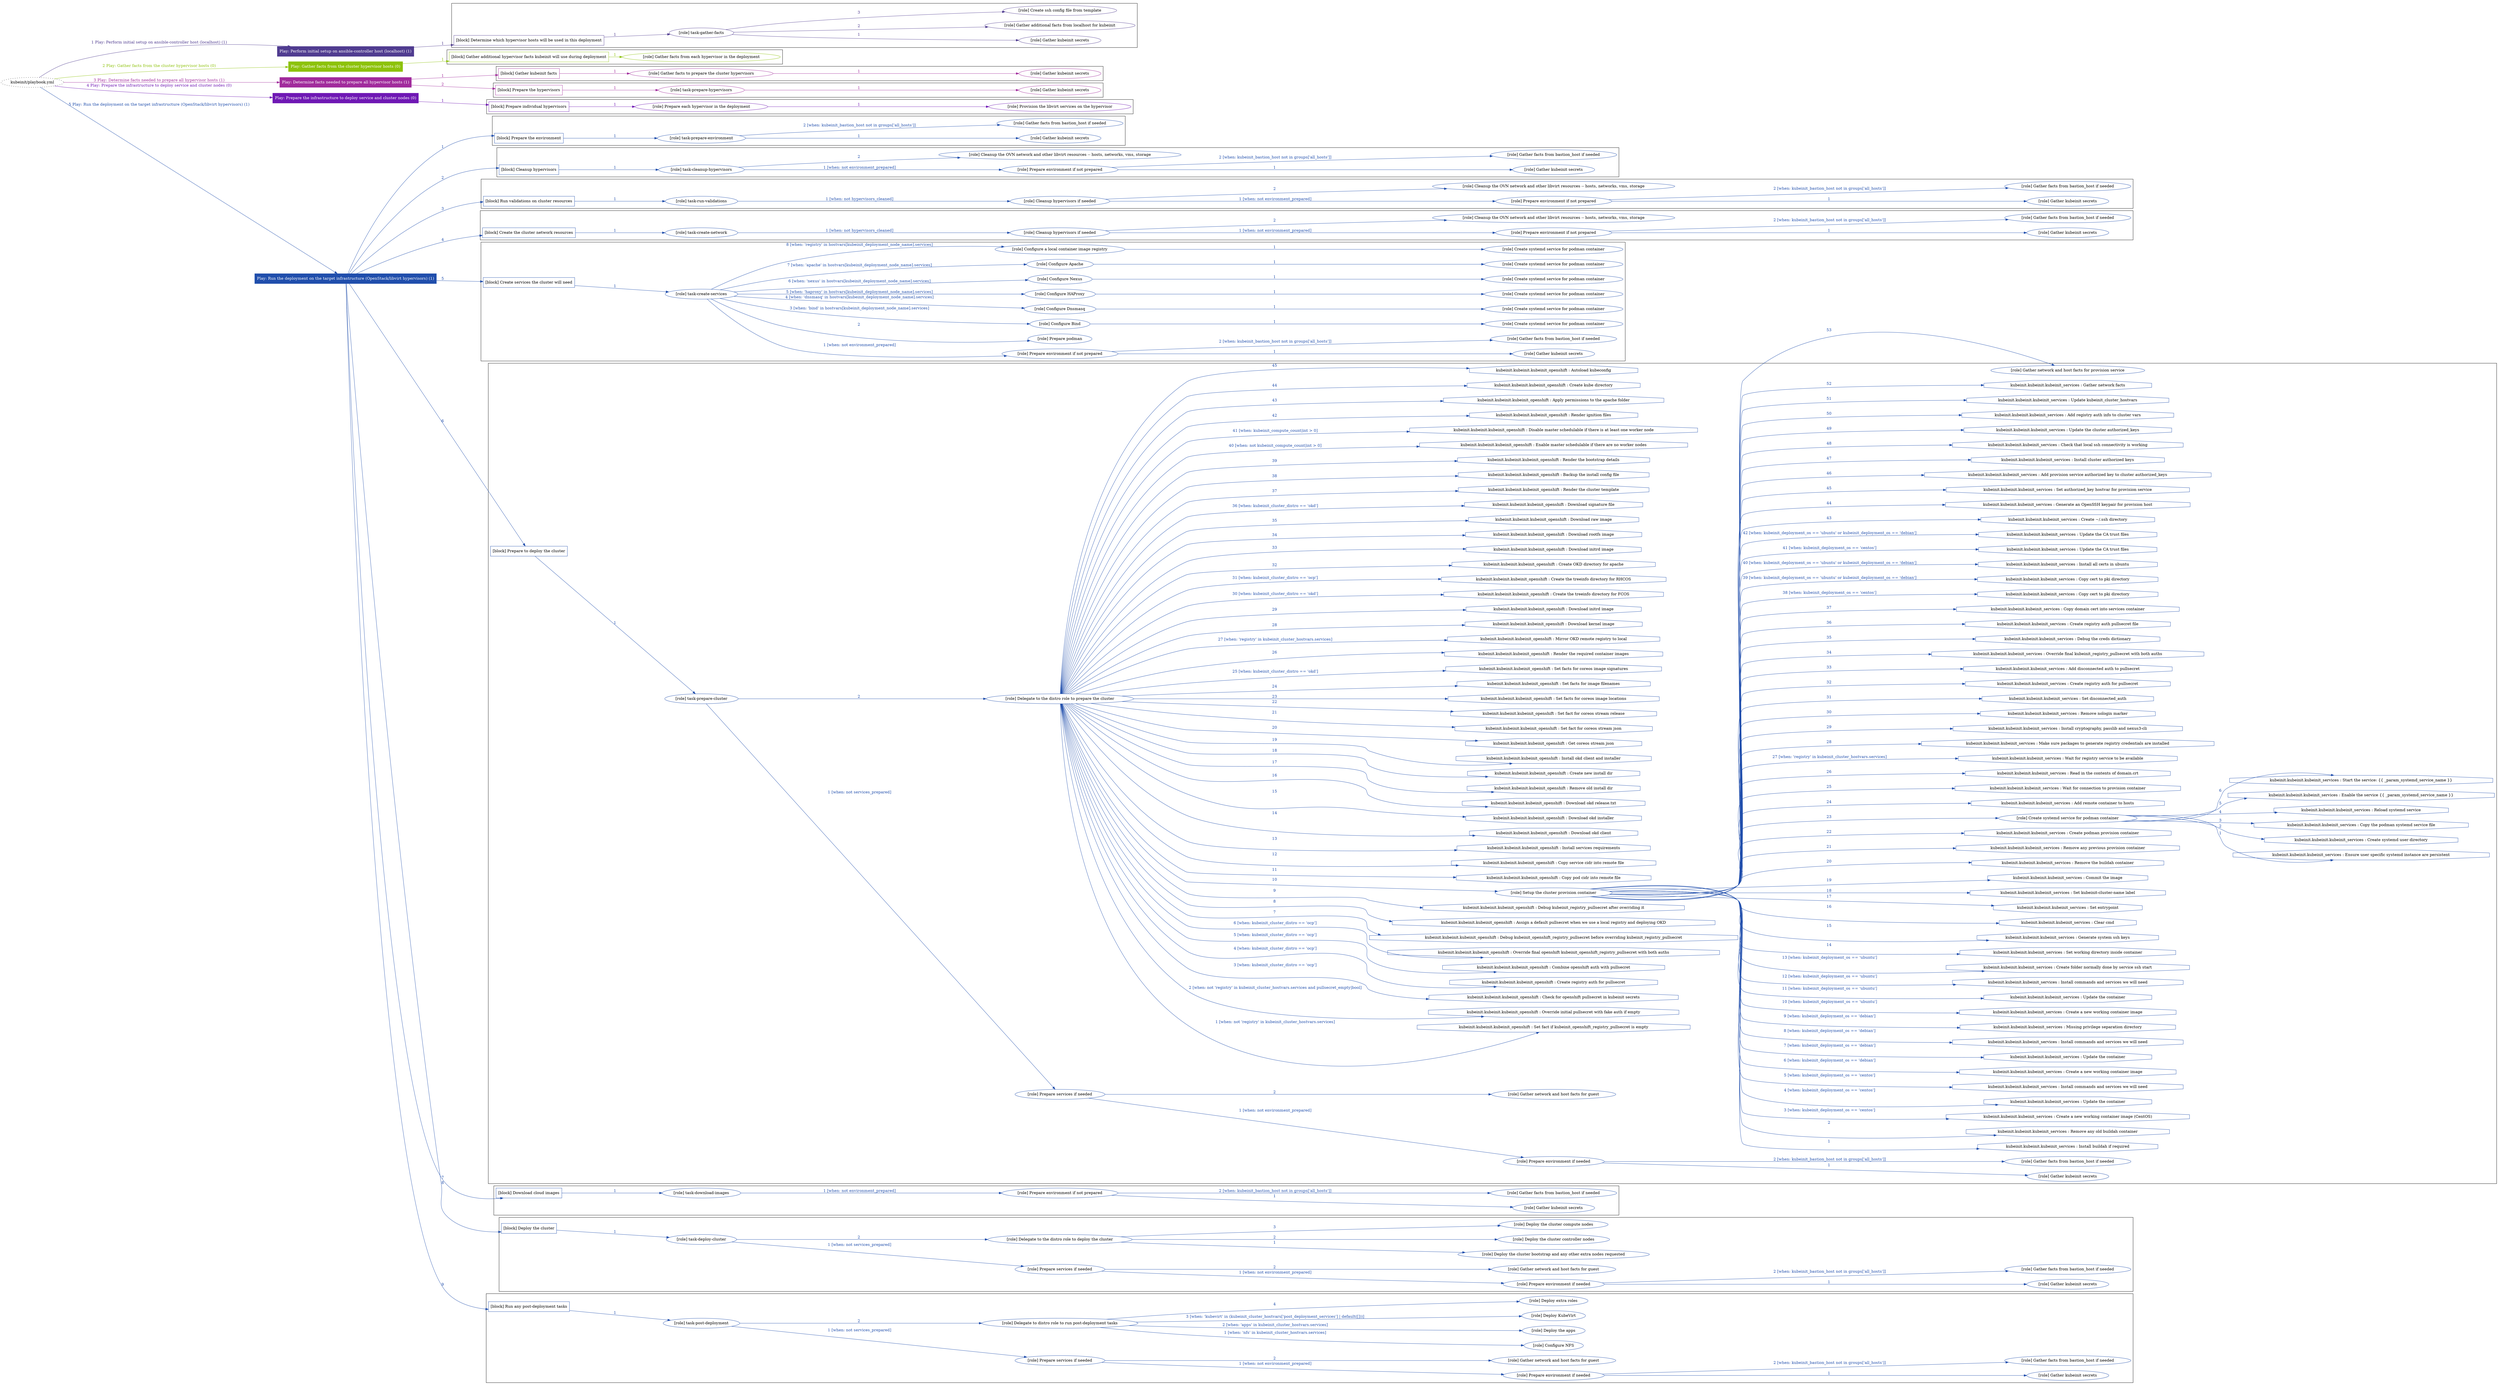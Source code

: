 digraph {
	graph [concentrate=true ordering=in rankdir=LR ratio=fill]
	edge [esep=5 sep=10]
	"kubeinit/playbook.yml" [URL="/home/runner/work/kubeinit/kubeinit/kubeinit/playbook.yml" id=playbook_d05238ab style=dotted]
	"kubeinit/playbook.yml" -> play_f23dde7e [label="1 Play: Perform initial setup on ansible-controller host (localhost) (1)" color="#503c90" fontcolor="#503c90" id=edge_play_f23dde7e labeltooltip="1 Play: Perform initial setup on ansible-controller host (localhost) (1)" tooltip="1 Play: Perform initial setup on ansible-controller host (localhost) (1)"]
	subgraph "Play: Perform initial setup on ansible-controller host (localhost) (1)" {
		play_f23dde7e [label="Play: Perform initial setup on ansible-controller host (localhost) (1)" URL="/home/runner/work/kubeinit/kubeinit/kubeinit/playbook.yml" color="#503c90" fontcolor="#ffffff" id=play_f23dde7e shape=box style=filled tooltip=localhost]
		play_f23dde7e -> block_b292ed93 [label=1 color="#503c90" fontcolor="#503c90" id=edge_block_b292ed93 labeltooltip=1 tooltip=1]
		subgraph cluster_block_b292ed93 {
			block_b292ed93 [label="[block] Determine which hypervisor hosts will be used in this deployment" URL="/home/runner/work/kubeinit/kubeinit/kubeinit/playbook.yml" color="#503c90" id=block_b292ed93 labeltooltip="Determine which hypervisor hosts will be used in this deployment" shape=box tooltip="Determine which hypervisor hosts will be used in this deployment"]
			block_b292ed93 -> role_5e3bc0d4 [label="1 " color="#503c90" fontcolor="#503c90" id=edge_role_5e3bc0d4 labeltooltip="1 " tooltip="1 "]
			subgraph "task-gather-facts" {
				role_5e3bc0d4 [label="[role] task-gather-facts" URL="/home/runner/work/kubeinit/kubeinit/kubeinit/playbook.yml" color="#503c90" id=role_5e3bc0d4 tooltip="task-gather-facts"]
				role_5e3bc0d4 -> role_75e576fa [label="1 " color="#503c90" fontcolor="#503c90" id=edge_role_75e576fa labeltooltip="1 " tooltip="1 "]
				subgraph "Gather kubeinit secrets" {
					role_75e576fa [label="[role] Gather kubeinit secrets" URL="/home/runner/.ansible/collections/ansible_collections/kubeinit/kubeinit/roles/kubeinit_prepare/tasks/build_hypervisors_group.yml" color="#503c90" id=role_75e576fa tooltip="Gather kubeinit secrets"]
				}
				role_5e3bc0d4 -> role_7b185ba3 [label="2 " color="#503c90" fontcolor="#503c90" id=edge_role_7b185ba3 labeltooltip="2 " tooltip="2 "]
				subgraph "Gather additional facts from localhost for kubeinit" {
					role_7b185ba3 [label="[role] Gather additional facts from localhost for kubeinit" URL="/home/runner/.ansible/collections/ansible_collections/kubeinit/kubeinit/roles/kubeinit_prepare/tasks/build_hypervisors_group.yml" color="#503c90" id=role_7b185ba3 tooltip="Gather additional facts from localhost for kubeinit"]
				}
				role_5e3bc0d4 -> role_7d5a5873 [label="3 " color="#503c90" fontcolor="#503c90" id=edge_role_7d5a5873 labeltooltip="3 " tooltip="3 "]
				subgraph "Create ssh config file from template" {
					role_7d5a5873 [label="[role] Create ssh config file from template" URL="/home/runner/.ansible/collections/ansible_collections/kubeinit/kubeinit/roles/kubeinit_prepare/tasks/build_hypervisors_group.yml" color="#503c90" id=role_7d5a5873 tooltip="Create ssh config file from template"]
				}
			}
		}
	}
	"kubeinit/playbook.yml" -> play_1bafed92 [label="2 Play: Gather facts from the cluster hypervisor hosts (0)" color="#8dc20a" fontcolor="#8dc20a" id=edge_play_1bafed92 labeltooltip="2 Play: Gather facts from the cluster hypervisor hosts (0)" tooltip="2 Play: Gather facts from the cluster hypervisor hosts (0)"]
	subgraph "Play: Gather facts from the cluster hypervisor hosts (0)" {
		play_1bafed92 [label="Play: Gather facts from the cluster hypervisor hosts (0)" URL="/home/runner/work/kubeinit/kubeinit/kubeinit/playbook.yml" color="#8dc20a" fontcolor="#ffffff" id=play_1bafed92 shape=box style=filled tooltip="Play: Gather facts from the cluster hypervisor hosts (0)"]
		play_1bafed92 -> block_c419dde9 [label=1 color="#8dc20a" fontcolor="#8dc20a" id=edge_block_c419dde9 labeltooltip=1 tooltip=1]
		subgraph cluster_block_c419dde9 {
			block_c419dde9 [label="[block] Gather additional hypervisor facts kubeinit will use during deployment" URL="/home/runner/work/kubeinit/kubeinit/kubeinit/playbook.yml" color="#8dc20a" id=block_c419dde9 labeltooltip="Gather additional hypervisor facts kubeinit will use during deployment" shape=box tooltip="Gather additional hypervisor facts kubeinit will use during deployment"]
			block_c419dde9 -> role_5d40be3b [label="1 " color="#8dc20a" fontcolor="#8dc20a" id=edge_role_5d40be3b labeltooltip="1 " tooltip="1 "]
			subgraph "Gather facts from each hypervisor in the deployment" {
				role_5d40be3b [label="[role] Gather facts from each hypervisor in the deployment" URL="/home/runner/work/kubeinit/kubeinit/kubeinit/playbook.yml" color="#8dc20a" id=role_5d40be3b tooltip="Gather facts from each hypervisor in the deployment"]
			}
		}
	}
	"kubeinit/playbook.yml" -> play_baf826d2 [label="3 Play: Determine facts needed to prepare all hypervisor hosts (1)" color="#a12b9c" fontcolor="#a12b9c" id=edge_play_baf826d2 labeltooltip="3 Play: Determine facts needed to prepare all hypervisor hosts (1)" tooltip="3 Play: Determine facts needed to prepare all hypervisor hosts (1)"]
	subgraph "Play: Determine facts needed to prepare all hypervisor hosts (1)" {
		play_baf826d2 [label="Play: Determine facts needed to prepare all hypervisor hosts (1)" URL="/home/runner/work/kubeinit/kubeinit/kubeinit/playbook.yml" color="#a12b9c" fontcolor="#ffffff" id=play_baf826d2 shape=box style=filled tooltip=localhost]
		play_baf826d2 -> block_24633dcb [label=1 color="#a12b9c" fontcolor="#a12b9c" id=edge_block_24633dcb labeltooltip=1 tooltip=1]
		subgraph cluster_block_24633dcb {
			block_24633dcb [label="[block] Gather kubeinit facts" URL="/home/runner/work/kubeinit/kubeinit/kubeinit/playbook.yml" color="#a12b9c" id=block_24633dcb labeltooltip="Gather kubeinit facts" shape=box tooltip="Gather kubeinit facts"]
			block_24633dcb -> role_91efac16 [label="1 " color="#a12b9c" fontcolor="#a12b9c" id=edge_role_91efac16 labeltooltip="1 " tooltip="1 "]
			subgraph "Gather facts to prepare the cluster hypervisors" {
				role_91efac16 [label="[role] Gather facts to prepare the cluster hypervisors" URL="/home/runner/work/kubeinit/kubeinit/kubeinit/playbook.yml" color="#a12b9c" id=role_91efac16 tooltip="Gather facts to prepare the cluster hypervisors"]
				role_91efac16 -> role_6201897c [label="1 " color="#a12b9c" fontcolor="#a12b9c" id=edge_role_6201897c labeltooltip="1 " tooltip="1 "]
				subgraph "Gather kubeinit secrets" {
					role_6201897c [label="[role] Gather kubeinit secrets" URL="/home/runner/.ansible/collections/ansible_collections/kubeinit/kubeinit/roles/kubeinit_prepare/tasks/gather_kubeinit_facts.yml" color="#a12b9c" id=role_6201897c tooltip="Gather kubeinit secrets"]
				}
			}
		}
		play_baf826d2 -> block_ba610b39 [label=2 color="#a12b9c" fontcolor="#a12b9c" id=edge_block_ba610b39 labeltooltip=2 tooltip=2]
		subgraph cluster_block_ba610b39 {
			block_ba610b39 [label="[block] Prepare the hypervisors" URL="/home/runner/work/kubeinit/kubeinit/kubeinit/playbook.yml" color="#a12b9c" id=block_ba610b39 labeltooltip="Prepare the hypervisors" shape=box tooltip="Prepare the hypervisors"]
			block_ba610b39 -> role_47c582ae [label="1 " color="#a12b9c" fontcolor="#a12b9c" id=edge_role_47c582ae labeltooltip="1 " tooltip="1 "]
			subgraph "task-prepare-hypervisors" {
				role_47c582ae [label="[role] task-prepare-hypervisors" URL="/home/runner/work/kubeinit/kubeinit/kubeinit/playbook.yml" color="#a12b9c" id=role_47c582ae tooltip="task-prepare-hypervisors"]
				role_47c582ae -> role_a4eda777 [label="1 " color="#a12b9c" fontcolor="#a12b9c" id=edge_role_a4eda777 labeltooltip="1 " tooltip="1 "]
				subgraph "Gather kubeinit secrets" {
					role_a4eda777 [label="[role] Gather kubeinit secrets" URL="/home/runner/.ansible/collections/ansible_collections/kubeinit/kubeinit/roles/kubeinit_prepare/tasks/gather_kubeinit_facts.yml" color="#a12b9c" id=role_a4eda777 tooltip="Gather kubeinit secrets"]
				}
			}
		}
	}
	"kubeinit/playbook.yml" -> play_b38b0a79 [label="4 Play: Prepare the infrastructure to deploy service and cluster nodes (0)" color="#6f18b4" fontcolor="#6f18b4" id=edge_play_b38b0a79 labeltooltip="4 Play: Prepare the infrastructure to deploy service and cluster nodes (0)" tooltip="4 Play: Prepare the infrastructure to deploy service and cluster nodes (0)"]
	subgraph "Play: Prepare the infrastructure to deploy service and cluster nodes (0)" {
		play_b38b0a79 [label="Play: Prepare the infrastructure to deploy service and cluster nodes (0)" URL="/home/runner/work/kubeinit/kubeinit/kubeinit/playbook.yml" color="#6f18b4" fontcolor="#ffffff" id=play_b38b0a79 shape=box style=filled tooltip="Play: Prepare the infrastructure to deploy service and cluster nodes (0)"]
		play_b38b0a79 -> block_526ae3bb [label=1 color="#6f18b4" fontcolor="#6f18b4" id=edge_block_526ae3bb labeltooltip=1 tooltip=1]
		subgraph cluster_block_526ae3bb {
			block_526ae3bb [label="[block] Prepare individual hypervisors" URL="/home/runner/work/kubeinit/kubeinit/kubeinit/playbook.yml" color="#6f18b4" id=block_526ae3bb labeltooltip="Prepare individual hypervisors" shape=box tooltip="Prepare individual hypervisors"]
			block_526ae3bb -> role_74728a84 [label="1 " color="#6f18b4" fontcolor="#6f18b4" id=edge_role_74728a84 labeltooltip="1 " tooltip="1 "]
			subgraph "Prepare each hypervisor in the deployment" {
				role_74728a84 [label="[role] Prepare each hypervisor in the deployment" URL="/home/runner/work/kubeinit/kubeinit/kubeinit/playbook.yml" color="#6f18b4" id=role_74728a84 tooltip="Prepare each hypervisor in the deployment"]
				role_74728a84 -> role_66e6a556 [label="1 " color="#6f18b4" fontcolor="#6f18b4" id=edge_role_66e6a556 labeltooltip="1 " tooltip="1 "]
				subgraph "Provision the libvirt services on the hypervisor" {
					role_66e6a556 [label="[role] Provision the libvirt services on the hypervisor" URL="/home/runner/.ansible/collections/ansible_collections/kubeinit/kubeinit/roles/kubeinit_prepare/tasks/prepare_hypervisor.yml" color="#6f18b4" id=role_66e6a556 tooltip="Provision the libvirt services on the hypervisor"]
				}
			}
		}
	}
	"kubeinit/playbook.yml" -> play_c7ac6c83 [label="5 Play: Run the deployment on the target infrastructure (OpenStack/libvirt hypervisors) (1)" color="#204eac" fontcolor="#204eac" id=edge_play_c7ac6c83 labeltooltip="5 Play: Run the deployment on the target infrastructure (OpenStack/libvirt hypervisors) (1)" tooltip="5 Play: Run the deployment on the target infrastructure (OpenStack/libvirt hypervisors) (1)"]
	subgraph "Play: Run the deployment on the target infrastructure (OpenStack/libvirt hypervisors) (1)" {
		play_c7ac6c83 [label="Play: Run the deployment on the target infrastructure (OpenStack/libvirt hypervisors) (1)" URL="/home/runner/work/kubeinit/kubeinit/kubeinit/playbook.yml" color="#204eac" fontcolor="#ffffff" id=play_c7ac6c83 shape=box style=filled tooltip=localhost]
		play_c7ac6c83 -> block_234c6eda [label=1 color="#204eac" fontcolor="#204eac" id=edge_block_234c6eda labeltooltip=1 tooltip=1]
		subgraph cluster_block_234c6eda {
			block_234c6eda [label="[block] Prepare the environment" URL="/home/runner/work/kubeinit/kubeinit/kubeinit/playbook.yml" color="#204eac" id=block_234c6eda labeltooltip="Prepare the environment" shape=box tooltip="Prepare the environment"]
			block_234c6eda -> role_1499bbb4 [label="1 " color="#204eac" fontcolor="#204eac" id=edge_role_1499bbb4 labeltooltip="1 " tooltip="1 "]
			subgraph "task-prepare-environment" {
				role_1499bbb4 [label="[role] task-prepare-environment" URL="/home/runner/work/kubeinit/kubeinit/kubeinit/playbook.yml" color="#204eac" id=role_1499bbb4 tooltip="task-prepare-environment"]
				role_1499bbb4 -> role_e8f00a04 [label="1 " color="#204eac" fontcolor="#204eac" id=edge_role_e8f00a04 labeltooltip="1 " tooltip="1 "]
				subgraph "Gather kubeinit secrets" {
					role_e8f00a04 [label="[role] Gather kubeinit secrets" URL="/home/runner/.ansible/collections/ansible_collections/kubeinit/kubeinit/roles/kubeinit_prepare/tasks/gather_kubeinit_facts.yml" color="#204eac" id=role_e8f00a04 tooltip="Gather kubeinit secrets"]
				}
				role_1499bbb4 -> role_21001e6b [label="2 [when: kubeinit_bastion_host not in groups['all_hosts']]" color="#204eac" fontcolor="#204eac" id=edge_role_21001e6b labeltooltip="2 [when: kubeinit_bastion_host not in groups['all_hosts']]" tooltip="2 [when: kubeinit_bastion_host not in groups['all_hosts']]"]
				subgraph "Gather facts from bastion_host if needed" {
					role_21001e6b [label="[role] Gather facts from bastion_host if needed" URL="/home/runner/.ansible/collections/ansible_collections/kubeinit/kubeinit/roles/kubeinit_prepare/tasks/main.yml" color="#204eac" id=role_21001e6b tooltip="Gather facts from bastion_host if needed"]
				}
			}
		}
		play_c7ac6c83 -> block_3d6dbcbc [label=2 color="#204eac" fontcolor="#204eac" id=edge_block_3d6dbcbc labeltooltip=2 tooltip=2]
		subgraph cluster_block_3d6dbcbc {
			block_3d6dbcbc [label="[block] Cleanup hypervisors" URL="/home/runner/work/kubeinit/kubeinit/kubeinit/playbook.yml" color="#204eac" id=block_3d6dbcbc labeltooltip="Cleanup hypervisors" shape=box tooltip="Cleanup hypervisors"]
			block_3d6dbcbc -> role_bcd71eda [label="1 " color="#204eac" fontcolor="#204eac" id=edge_role_bcd71eda labeltooltip="1 " tooltip="1 "]
			subgraph "task-cleanup-hypervisors" {
				role_bcd71eda [label="[role] task-cleanup-hypervisors" URL="/home/runner/work/kubeinit/kubeinit/kubeinit/playbook.yml" color="#204eac" id=role_bcd71eda tooltip="task-cleanup-hypervisors"]
				role_bcd71eda -> role_59fe46d8 [label="1 [when: not environment_prepared]" color="#204eac" fontcolor="#204eac" id=edge_role_59fe46d8 labeltooltip="1 [when: not environment_prepared]" tooltip="1 [when: not environment_prepared]"]
				subgraph "Prepare environment if not prepared" {
					role_59fe46d8 [label="[role] Prepare environment if not prepared" URL="/home/runner/.ansible/collections/ansible_collections/kubeinit/kubeinit/roles/kubeinit_libvirt/tasks/cleanup_hypervisors.yml" color="#204eac" id=role_59fe46d8 tooltip="Prepare environment if not prepared"]
					role_59fe46d8 -> role_6778d079 [label="1 " color="#204eac" fontcolor="#204eac" id=edge_role_6778d079 labeltooltip="1 " tooltip="1 "]
					subgraph "Gather kubeinit secrets" {
						role_6778d079 [label="[role] Gather kubeinit secrets" URL="/home/runner/.ansible/collections/ansible_collections/kubeinit/kubeinit/roles/kubeinit_prepare/tasks/gather_kubeinit_facts.yml" color="#204eac" id=role_6778d079 tooltip="Gather kubeinit secrets"]
					}
					role_59fe46d8 -> role_ae5df4bf [label="2 [when: kubeinit_bastion_host not in groups['all_hosts']]" color="#204eac" fontcolor="#204eac" id=edge_role_ae5df4bf labeltooltip="2 [when: kubeinit_bastion_host not in groups['all_hosts']]" tooltip="2 [when: kubeinit_bastion_host not in groups['all_hosts']]"]
					subgraph "Gather facts from bastion_host if needed" {
						role_ae5df4bf [label="[role] Gather facts from bastion_host if needed" URL="/home/runner/.ansible/collections/ansible_collections/kubeinit/kubeinit/roles/kubeinit_prepare/tasks/main.yml" color="#204eac" id=role_ae5df4bf tooltip="Gather facts from bastion_host if needed"]
					}
				}
				role_bcd71eda -> role_c0731ca3 [label="2 " color="#204eac" fontcolor="#204eac" id=edge_role_c0731ca3 labeltooltip="2 " tooltip="2 "]
				subgraph "Cleanup the OVN network and other libvirt resources -- hosts, networks, vms, storage" {
					role_c0731ca3 [label="[role] Cleanup the OVN network and other libvirt resources -- hosts, networks, vms, storage" URL="/home/runner/.ansible/collections/ansible_collections/kubeinit/kubeinit/roles/kubeinit_libvirt/tasks/cleanup_hypervisors.yml" color="#204eac" id=role_c0731ca3 tooltip="Cleanup the OVN network and other libvirt resources -- hosts, networks, vms, storage"]
				}
			}
		}
		play_c7ac6c83 -> block_12646008 [label=3 color="#204eac" fontcolor="#204eac" id=edge_block_12646008 labeltooltip=3 tooltip=3]
		subgraph cluster_block_12646008 {
			block_12646008 [label="[block] Run validations on cluster resources" URL="/home/runner/work/kubeinit/kubeinit/kubeinit/playbook.yml" color="#204eac" id=block_12646008 labeltooltip="Run validations on cluster resources" shape=box tooltip="Run validations on cluster resources"]
			block_12646008 -> role_20fff360 [label="1 " color="#204eac" fontcolor="#204eac" id=edge_role_20fff360 labeltooltip="1 " tooltip="1 "]
			subgraph "task-run-validations" {
				role_20fff360 [label="[role] task-run-validations" URL="/home/runner/work/kubeinit/kubeinit/kubeinit/playbook.yml" color="#204eac" id=role_20fff360 tooltip="task-run-validations"]
				role_20fff360 -> role_f1fb7b7a [label="1 [when: not hypervisors_cleaned]" color="#204eac" fontcolor="#204eac" id=edge_role_f1fb7b7a labeltooltip="1 [when: not hypervisors_cleaned]" tooltip="1 [when: not hypervisors_cleaned]"]
				subgraph "Cleanup hypervisors if needed" {
					role_f1fb7b7a [label="[role] Cleanup hypervisors if needed" URL="/home/runner/.ansible/collections/ansible_collections/kubeinit/kubeinit/roles/kubeinit_validations/tasks/main.yml" color="#204eac" id=role_f1fb7b7a tooltip="Cleanup hypervisors if needed"]
					role_f1fb7b7a -> role_bb1e21b9 [label="1 [when: not environment_prepared]" color="#204eac" fontcolor="#204eac" id=edge_role_bb1e21b9 labeltooltip="1 [when: not environment_prepared]" tooltip="1 [when: not environment_prepared]"]
					subgraph "Prepare environment if not prepared" {
						role_bb1e21b9 [label="[role] Prepare environment if not prepared" URL="/home/runner/.ansible/collections/ansible_collections/kubeinit/kubeinit/roles/kubeinit_libvirt/tasks/cleanup_hypervisors.yml" color="#204eac" id=role_bb1e21b9 tooltip="Prepare environment if not prepared"]
						role_bb1e21b9 -> role_91a40954 [label="1 " color="#204eac" fontcolor="#204eac" id=edge_role_91a40954 labeltooltip="1 " tooltip="1 "]
						subgraph "Gather kubeinit secrets" {
							role_91a40954 [label="[role] Gather kubeinit secrets" URL="/home/runner/.ansible/collections/ansible_collections/kubeinit/kubeinit/roles/kubeinit_prepare/tasks/gather_kubeinit_facts.yml" color="#204eac" id=role_91a40954 tooltip="Gather kubeinit secrets"]
						}
						role_bb1e21b9 -> role_cd01f689 [label="2 [when: kubeinit_bastion_host not in groups['all_hosts']]" color="#204eac" fontcolor="#204eac" id=edge_role_cd01f689 labeltooltip="2 [when: kubeinit_bastion_host not in groups['all_hosts']]" tooltip="2 [when: kubeinit_bastion_host not in groups['all_hosts']]"]
						subgraph "Gather facts from bastion_host if needed" {
							role_cd01f689 [label="[role] Gather facts from bastion_host if needed" URL="/home/runner/.ansible/collections/ansible_collections/kubeinit/kubeinit/roles/kubeinit_prepare/tasks/main.yml" color="#204eac" id=role_cd01f689 tooltip="Gather facts from bastion_host if needed"]
						}
					}
					role_f1fb7b7a -> role_5a5c8f35 [label="2 " color="#204eac" fontcolor="#204eac" id=edge_role_5a5c8f35 labeltooltip="2 " tooltip="2 "]
					subgraph "Cleanup the OVN network and other libvirt resources -- hosts, networks, vms, storage" {
						role_5a5c8f35 [label="[role] Cleanup the OVN network and other libvirt resources -- hosts, networks, vms, storage" URL="/home/runner/.ansible/collections/ansible_collections/kubeinit/kubeinit/roles/kubeinit_libvirt/tasks/cleanup_hypervisors.yml" color="#204eac" id=role_5a5c8f35 tooltip="Cleanup the OVN network and other libvirt resources -- hosts, networks, vms, storage"]
					}
				}
			}
		}
		play_c7ac6c83 -> block_f2e63e29 [label=4 color="#204eac" fontcolor="#204eac" id=edge_block_f2e63e29 labeltooltip=4 tooltip=4]
		subgraph cluster_block_f2e63e29 {
			block_f2e63e29 [label="[block] Create the cluster network resources" URL="/home/runner/work/kubeinit/kubeinit/kubeinit/playbook.yml" color="#204eac" id=block_f2e63e29 labeltooltip="Create the cluster network resources" shape=box tooltip="Create the cluster network resources"]
			block_f2e63e29 -> role_b979293a [label="1 " color="#204eac" fontcolor="#204eac" id=edge_role_b979293a labeltooltip="1 " tooltip="1 "]
			subgraph "task-create-network" {
				role_b979293a [label="[role] task-create-network" URL="/home/runner/work/kubeinit/kubeinit/kubeinit/playbook.yml" color="#204eac" id=role_b979293a tooltip="task-create-network"]
				role_b979293a -> role_e56b5512 [label="1 [when: not hypervisors_cleaned]" color="#204eac" fontcolor="#204eac" id=edge_role_e56b5512 labeltooltip="1 [when: not hypervisors_cleaned]" tooltip="1 [when: not hypervisors_cleaned]"]
				subgraph "Cleanup hypervisors if needed" {
					role_e56b5512 [label="[role] Cleanup hypervisors if needed" URL="/home/runner/.ansible/collections/ansible_collections/kubeinit/kubeinit/roles/kubeinit_libvirt/tasks/create_network.yml" color="#204eac" id=role_e56b5512 tooltip="Cleanup hypervisors if needed"]
					role_e56b5512 -> role_1bb860ee [label="1 [when: not environment_prepared]" color="#204eac" fontcolor="#204eac" id=edge_role_1bb860ee labeltooltip="1 [when: not environment_prepared]" tooltip="1 [when: not environment_prepared]"]
					subgraph "Prepare environment if not prepared" {
						role_1bb860ee [label="[role] Prepare environment if not prepared" URL="/home/runner/.ansible/collections/ansible_collections/kubeinit/kubeinit/roles/kubeinit_libvirt/tasks/cleanup_hypervisors.yml" color="#204eac" id=role_1bb860ee tooltip="Prepare environment if not prepared"]
						role_1bb860ee -> role_c0a02e18 [label="1 " color="#204eac" fontcolor="#204eac" id=edge_role_c0a02e18 labeltooltip="1 " tooltip="1 "]
						subgraph "Gather kubeinit secrets" {
							role_c0a02e18 [label="[role] Gather kubeinit secrets" URL="/home/runner/.ansible/collections/ansible_collections/kubeinit/kubeinit/roles/kubeinit_prepare/tasks/gather_kubeinit_facts.yml" color="#204eac" id=role_c0a02e18 tooltip="Gather kubeinit secrets"]
						}
						role_1bb860ee -> role_d173bfff [label="2 [when: kubeinit_bastion_host not in groups['all_hosts']]" color="#204eac" fontcolor="#204eac" id=edge_role_d173bfff labeltooltip="2 [when: kubeinit_bastion_host not in groups['all_hosts']]" tooltip="2 [when: kubeinit_bastion_host not in groups['all_hosts']]"]
						subgraph "Gather facts from bastion_host if needed" {
							role_d173bfff [label="[role] Gather facts from bastion_host if needed" URL="/home/runner/.ansible/collections/ansible_collections/kubeinit/kubeinit/roles/kubeinit_prepare/tasks/main.yml" color="#204eac" id=role_d173bfff tooltip="Gather facts from bastion_host if needed"]
						}
					}
					role_e56b5512 -> role_711d57e0 [label="2 " color="#204eac" fontcolor="#204eac" id=edge_role_711d57e0 labeltooltip="2 " tooltip="2 "]
					subgraph "Cleanup the OVN network and other libvirt resources -- hosts, networks, vms, storage" {
						role_711d57e0 [label="[role] Cleanup the OVN network and other libvirt resources -- hosts, networks, vms, storage" URL="/home/runner/.ansible/collections/ansible_collections/kubeinit/kubeinit/roles/kubeinit_libvirt/tasks/cleanup_hypervisors.yml" color="#204eac" id=role_711d57e0 tooltip="Cleanup the OVN network and other libvirt resources -- hosts, networks, vms, storage"]
					}
				}
			}
		}
		play_c7ac6c83 -> block_675829c0 [label=5 color="#204eac" fontcolor="#204eac" id=edge_block_675829c0 labeltooltip=5 tooltip=5]
		subgraph cluster_block_675829c0 {
			block_675829c0 [label="[block] Create services the cluster will need" URL="/home/runner/work/kubeinit/kubeinit/kubeinit/playbook.yml" color="#204eac" id=block_675829c0 labeltooltip="Create services the cluster will need" shape=box tooltip="Create services the cluster will need"]
			block_675829c0 -> role_d1f44c73 [label="1 " color="#204eac" fontcolor="#204eac" id=edge_role_d1f44c73 labeltooltip="1 " tooltip="1 "]
			subgraph "task-create-services" {
				role_d1f44c73 [label="[role] task-create-services" URL="/home/runner/work/kubeinit/kubeinit/kubeinit/playbook.yml" color="#204eac" id=role_d1f44c73 tooltip="task-create-services"]
				role_d1f44c73 -> role_b95a4d0d [label="1 [when: not environment_prepared]" color="#204eac" fontcolor="#204eac" id=edge_role_b95a4d0d labeltooltip="1 [when: not environment_prepared]" tooltip="1 [when: not environment_prepared]"]
				subgraph "Prepare environment if not prepared" {
					role_b95a4d0d [label="[role] Prepare environment if not prepared" URL="/home/runner/.ansible/collections/ansible_collections/kubeinit/kubeinit/roles/kubeinit_services/tasks/main.yml" color="#204eac" id=role_b95a4d0d tooltip="Prepare environment if not prepared"]
					role_b95a4d0d -> role_40b065fc [label="1 " color="#204eac" fontcolor="#204eac" id=edge_role_40b065fc labeltooltip="1 " tooltip="1 "]
					subgraph "Gather kubeinit secrets" {
						role_40b065fc [label="[role] Gather kubeinit secrets" URL="/home/runner/.ansible/collections/ansible_collections/kubeinit/kubeinit/roles/kubeinit_prepare/tasks/gather_kubeinit_facts.yml" color="#204eac" id=role_40b065fc tooltip="Gather kubeinit secrets"]
					}
					role_b95a4d0d -> role_56e4eaa0 [label="2 [when: kubeinit_bastion_host not in groups['all_hosts']]" color="#204eac" fontcolor="#204eac" id=edge_role_56e4eaa0 labeltooltip="2 [when: kubeinit_bastion_host not in groups['all_hosts']]" tooltip="2 [when: kubeinit_bastion_host not in groups['all_hosts']]"]
					subgraph "Gather facts from bastion_host if needed" {
						role_56e4eaa0 [label="[role] Gather facts from bastion_host if needed" URL="/home/runner/.ansible/collections/ansible_collections/kubeinit/kubeinit/roles/kubeinit_prepare/tasks/main.yml" color="#204eac" id=role_56e4eaa0 tooltip="Gather facts from bastion_host if needed"]
					}
				}
				role_d1f44c73 -> role_f1186d4b [label="2 " color="#204eac" fontcolor="#204eac" id=edge_role_f1186d4b labeltooltip="2 " tooltip="2 "]
				subgraph "Prepare podman" {
					role_f1186d4b [label="[role] Prepare podman" URL="/home/runner/.ansible/collections/ansible_collections/kubeinit/kubeinit/roles/kubeinit_services/tasks/00_create_service_pod.yml" color="#204eac" id=role_f1186d4b tooltip="Prepare podman"]
				}
				role_d1f44c73 -> role_797a3f2d [label="3 [when: 'bind' in hostvars[kubeinit_deployment_node_name].services]" color="#204eac" fontcolor="#204eac" id=edge_role_797a3f2d labeltooltip="3 [when: 'bind' in hostvars[kubeinit_deployment_node_name].services]" tooltip="3 [when: 'bind' in hostvars[kubeinit_deployment_node_name].services]"]
				subgraph "Configure Bind" {
					role_797a3f2d [label="[role] Configure Bind" URL="/home/runner/.ansible/collections/ansible_collections/kubeinit/kubeinit/roles/kubeinit_services/tasks/start_services_containers.yml" color="#204eac" id=role_797a3f2d tooltip="Configure Bind"]
					role_797a3f2d -> role_57e3b089 [label="1 " color="#204eac" fontcolor="#204eac" id=edge_role_57e3b089 labeltooltip="1 " tooltip="1 "]
					subgraph "Create systemd service for podman container" {
						role_57e3b089 [label="[role] Create systemd service for podman container" URL="/home/runner/.ansible/collections/ansible_collections/kubeinit/kubeinit/roles/kubeinit_bind/tasks/main.yml" color="#204eac" id=role_57e3b089 tooltip="Create systemd service for podman container"]
					}
				}
				role_d1f44c73 -> role_2f2da1c8 [label="4 [when: 'dnsmasq' in hostvars[kubeinit_deployment_node_name].services]" color="#204eac" fontcolor="#204eac" id=edge_role_2f2da1c8 labeltooltip="4 [when: 'dnsmasq' in hostvars[kubeinit_deployment_node_name].services]" tooltip="4 [when: 'dnsmasq' in hostvars[kubeinit_deployment_node_name].services]"]
				subgraph "Configure Dnsmasq" {
					role_2f2da1c8 [label="[role] Configure Dnsmasq" URL="/home/runner/.ansible/collections/ansible_collections/kubeinit/kubeinit/roles/kubeinit_services/tasks/start_services_containers.yml" color="#204eac" id=role_2f2da1c8 tooltip="Configure Dnsmasq"]
					role_2f2da1c8 -> role_ca1bb462 [label="1 " color="#204eac" fontcolor="#204eac" id=edge_role_ca1bb462 labeltooltip="1 " tooltip="1 "]
					subgraph "Create systemd service for podman container" {
						role_ca1bb462 [label="[role] Create systemd service for podman container" URL="/home/runner/.ansible/collections/ansible_collections/kubeinit/kubeinit/roles/kubeinit_dnsmasq/tasks/main.yml" color="#204eac" id=role_ca1bb462 tooltip="Create systemd service for podman container"]
					}
				}
				role_d1f44c73 -> role_7d7a924b [label="5 [when: 'haproxy' in hostvars[kubeinit_deployment_node_name].services]" color="#204eac" fontcolor="#204eac" id=edge_role_7d7a924b labeltooltip="5 [when: 'haproxy' in hostvars[kubeinit_deployment_node_name].services]" tooltip="5 [when: 'haproxy' in hostvars[kubeinit_deployment_node_name].services]"]
				subgraph "Configure HAProxy" {
					role_7d7a924b [label="[role] Configure HAProxy" URL="/home/runner/.ansible/collections/ansible_collections/kubeinit/kubeinit/roles/kubeinit_services/tasks/start_services_containers.yml" color="#204eac" id=role_7d7a924b tooltip="Configure HAProxy"]
					role_7d7a924b -> role_85e75754 [label="1 " color="#204eac" fontcolor="#204eac" id=edge_role_85e75754 labeltooltip="1 " tooltip="1 "]
					subgraph "Create systemd service for podman container" {
						role_85e75754 [label="[role] Create systemd service for podman container" URL="/home/runner/.ansible/collections/ansible_collections/kubeinit/kubeinit/roles/kubeinit_haproxy/tasks/main.yml" color="#204eac" id=role_85e75754 tooltip="Create systemd service for podman container"]
					}
				}
				role_d1f44c73 -> role_aaa9c303 [label="6 [when: 'nexus' in hostvars[kubeinit_deployment_node_name].services]" color="#204eac" fontcolor="#204eac" id=edge_role_aaa9c303 labeltooltip="6 [when: 'nexus' in hostvars[kubeinit_deployment_node_name].services]" tooltip="6 [when: 'nexus' in hostvars[kubeinit_deployment_node_name].services]"]
				subgraph "Configure Nexus" {
					role_aaa9c303 [label="[role] Configure Nexus" URL="/home/runner/.ansible/collections/ansible_collections/kubeinit/kubeinit/roles/kubeinit_services/tasks/start_services_containers.yml" color="#204eac" id=role_aaa9c303 tooltip="Configure Nexus"]
					role_aaa9c303 -> role_f034ac8d [label="1 " color="#204eac" fontcolor="#204eac" id=edge_role_f034ac8d labeltooltip="1 " tooltip="1 "]
					subgraph "Create systemd service for podman container" {
						role_f034ac8d [label="[role] Create systemd service for podman container" URL="/home/runner/.ansible/collections/ansible_collections/kubeinit/kubeinit/roles/kubeinit_nexus/tasks/main.yml" color="#204eac" id=role_f034ac8d tooltip="Create systemd service for podman container"]
					}
				}
				role_d1f44c73 -> role_d8d2b74d [label="7 [when: 'apache' in hostvars[kubeinit_deployment_node_name].services]" color="#204eac" fontcolor="#204eac" id=edge_role_d8d2b74d labeltooltip="7 [when: 'apache' in hostvars[kubeinit_deployment_node_name].services]" tooltip="7 [when: 'apache' in hostvars[kubeinit_deployment_node_name].services]"]
				subgraph "Configure Apache" {
					role_d8d2b74d [label="[role] Configure Apache" URL="/home/runner/.ansible/collections/ansible_collections/kubeinit/kubeinit/roles/kubeinit_services/tasks/start_services_containers.yml" color="#204eac" id=role_d8d2b74d tooltip="Configure Apache"]
					role_d8d2b74d -> role_aba734fb [label="1 " color="#204eac" fontcolor="#204eac" id=edge_role_aba734fb labeltooltip="1 " tooltip="1 "]
					subgraph "Create systemd service for podman container" {
						role_aba734fb [label="[role] Create systemd service for podman container" URL="/home/runner/.ansible/collections/ansible_collections/kubeinit/kubeinit/roles/kubeinit_apache/tasks/main.yml" color="#204eac" id=role_aba734fb tooltip="Create systemd service for podman container"]
					}
				}
				role_d1f44c73 -> role_3ca10130 [label="8 [when: 'registry' in hostvars[kubeinit_deployment_node_name].services]" color="#204eac" fontcolor="#204eac" id=edge_role_3ca10130 labeltooltip="8 [when: 'registry' in hostvars[kubeinit_deployment_node_name].services]" tooltip="8 [when: 'registry' in hostvars[kubeinit_deployment_node_name].services]"]
				subgraph "Configure a local container image registry" {
					role_3ca10130 [label="[role] Configure a local container image registry" URL="/home/runner/.ansible/collections/ansible_collections/kubeinit/kubeinit/roles/kubeinit_services/tasks/start_services_containers.yml" color="#204eac" id=role_3ca10130 tooltip="Configure a local container image registry"]
					role_3ca10130 -> role_0b7a370e [label="1 " color="#204eac" fontcolor="#204eac" id=edge_role_0b7a370e labeltooltip="1 " tooltip="1 "]
					subgraph "Create systemd service for podman container" {
						role_0b7a370e [label="[role] Create systemd service for podman container" URL="/home/runner/.ansible/collections/ansible_collections/kubeinit/kubeinit/roles/kubeinit_registry/tasks/main.yml" color="#204eac" id=role_0b7a370e tooltip="Create systemd service for podman container"]
					}
				}
			}
		}
		play_c7ac6c83 -> block_5da5e870 [label=6 color="#204eac" fontcolor="#204eac" id=edge_block_5da5e870 labeltooltip=6 tooltip=6]
		subgraph cluster_block_5da5e870 {
			block_5da5e870 [label="[block] Prepare to deploy the cluster" URL="/home/runner/work/kubeinit/kubeinit/kubeinit/playbook.yml" color="#204eac" id=block_5da5e870 labeltooltip="Prepare to deploy the cluster" shape=box tooltip="Prepare to deploy the cluster"]
			block_5da5e870 -> role_e09d62a3 [label="1 " color="#204eac" fontcolor="#204eac" id=edge_role_e09d62a3 labeltooltip="1 " tooltip="1 "]
			subgraph "task-prepare-cluster" {
				role_e09d62a3 [label="[role] task-prepare-cluster" URL="/home/runner/work/kubeinit/kubeinit/kubeinit/playbook.yml" color="#204eac" id=role_e09d62a3 tooltip="task-prepare-cluster"]
				role_e09d62a3 -> role_3df44907 [label="1 [when: not services_prepared]" color="#204eac" fontcolor="#204eac" id=edge_role_3df44907 labeltooltip="1 [when: not services_prepared]" tooltip="1 [when: not services_prepared]"]
				subgraph "Prepare services if needed" {
					role_3df44907 [label="[role] Prepare services if needed" URL="/home/runner/.ansible/collections/ansible_collections/kubeinit/kubeinit/roles/kubeinit_prepare/tasks/prepare_cluster.yml" color="#204eac" id=role_3df44907 tooltip="Prepare services if needed"]
					role_3df44907 -> role_25b001b9 [label="1 [when: not environment_prepared]" color="#204eac" fontcolor="#204eac" id=edge_role_25b001b9 labeltooltip="1 [when: not environment_prepared]" tooltip="1 [when: not environment_prepared]"]
					subgraph "Prepare environment if needed" {
						role_25b001b9 [label="[role] Prepare environment if needed" URL="/home/runner/.ansible/collections/ansible_collections/kubeinit/kubeinit/roles/kubeinit_services/tasks/prepare_services.yml" color="#204eac" id=role_25b001b9 tooltip="Prepare environment if needed"]
						role_25b001b9 -> role_7a699a98 [label="1 " color="#204eac" fontcolor="#204eac" id=edge_role_7a699a98 labeltooltip="1 " tooltip="1 "]
						subgraph "Gather kubeinit secrets" {
							role_7a699a98 [label="[role] Gather kubeinit secrets" URL="/home/runner/.ansible/collections/ansible_collections/kubeinit/kubeinit/roles/kubeinit_prepare/tasks/gather_kubeinit_facts.yml" color="#204eac" id=role_7a699a98 tooltip="Gather kubeinit secrets"]
						}
						role_25b001b9 -> role_d5bfc74f [label="2 [when: kubeinit_bastion_host not in groups['all_hosts']]" color="#204eac" fontcolor="#204eac" id=edge_role_d5bfc74f labeltooltip="2 [when: kubeinit_bastion_host not in groups['all_hosts']]" tooltip="2 [when: kubeinit_bastion_host not in groups['all_hosts']]"]
						subgraph "Gather facts from bastion_host if needed" {
							role_d5bfc74f [label="[role] Gather facts from bastion_host if needed" URL="/home/runner/.ansible/collections/ansible_collections/kubeinit/kubeinit/roles/kubeinit_prepare/tasks/main.yml" color="#204eac" id=role_d5bfc74f tooltip="Gather facts from bastion_host if needed"]
						}
					}
					role_3df44907 -> role_5c8dba29 [label="2 " color="#204eac" fontcolor="#204eac" id=edge_role_5c8dba29 labeltooltip="2 " tooltip="2 "]
					subgraph "Gather network and host facts for guest" {
						role_5c8dba29 [label="[role] Gather network and host facts for guest" URL="/home/runner/.ansible/collections/ansible_collections/kubeinit/kubeinit/roles/kubeinit_services/tasks/prepare_services.yml" color="#204eac" id=role_5c8dba29 tooltip="Gather network and host facts for guest"]
					}
				}
				role_e09d62a3 -> role_5fffff90 [label="2 " color="#204eac" fontcolor="#204eac" id=edge_role_5fffff90 labeltooltip="2 " tooltip="2 "]
				subgraph "Delegate to the distro role to prepare the cluster" {
					role_5fffff90 [label="[role] Delegate to the distro role to prepare the cluster" URL="/home/runner/.ansible/collections/ansible_collections/kubeinit/kubeinit/roles/kubeinit_prepare/tasks/prepare_cluster.yml" color="#204eac" id=role_5fffff90 tooltip="Delegate to the distro role to prepare the cluster"]
					task_88b67a03 [label="kubeinit.kubeinit.kubeinit_openshift : Set fact if kubeinit_openshift_registry_pullsecret is empty" URL="/home/runner/.ansible/collections/ansible_collections/kubeinit/kubeinit/roles/kubeinit_openshift/tasks/prepare_cluster.yml" color="#204eac" id=task_88b67a03 shape=octagon tooltip="kubeinit.kubeinit.kubeinit_openshift : Set fact if kubeinit_openshift_registry_pullsecret is empty"]
					role_5fffff90 -> task_88b67a03 [label="1 [when: not 'registry' in kubeinit_cluster_hostvars.services]" color="#204eac" fontcolor="#204eac" id=edge_task_88b67a03 labeltooltip="1 [when: not 'registry' in kubeinit_cluster_hostvars.services]" tooltip="1 [when: not 'registry' in kubeinit_cluster_hostvars.services]"]
					task_d188e1d9 [label="kubeinit.kubeinit.kubeinit_openshift : Override initial pullsecret with fake auth if empty" URL="/home/runner/.ansible/collections/ansible_collections/kubeinit/kubeinit/roles/kubeinit_openshift/tasks/prepare_cluster.yml" color="#204eac" id=task_d188e1d9 shape=octagon tooltip="kubeinit.kubeinit.kubeinit_openshift : Override initial pullsecret with fake auth if empty"]
					role_5fffff90 -> task_d188e1d9 [label="2 [when: not 'registry' in kubeinit_cluster_hostvars.services and pullsecret_empty|bool]" color="#204eac" fontcolor="#204eac" id=edge_task_d188e1d9 labeltooltip="2 [when: not 'registry' in kubeinit_cluster_hostvars.services and pullsecret_empty|bool]" tooltip="2 [when: not 'registry' in kubeinit_cluster_hostvars.services and pullsecret_empty|bool]"]
					task_f125c011 [label="kubeinit.kubeinit.kubeinit_openshift : Check for openshift pullsecret in kubeinit secrets" URL="/home/runner/.ansible/collections/ansible_collections/kubeinit/kubeinit/roles/kubeinit_openshift/tasks/prepare_cluster.yml" color="#204eac" id=task_f125c011 shape=octagon tooltip="kubeinit.kubeinit.kubeinit_openshift : Check for openshift pullsecret in kubeinit secrets"]
					role_5fffff90 -> task_f125c011 [label="3 [when: kubeinit_cluster_distro == 'ocp']" color="#204eac" fontcolor="#204eac" id=edge_task_f125c011 labeltooltip="3 [when: kubeinit_cluster_distro == 'ocp']" tooltip="3 [when: kubeinit_cluster_distro == 'ocp']"]
					task_6df99bc7 [label="kubeinit.kubeinit.kubeinit_openshift : Create registry auth for pullsecret" URL="/home/runner/.ansible/collections/ansible_collections/kubeinit/kubeinit/roles/kubeinit_openshift/tasks/prepare_cluster.yml" color="#204eac" id=task_6df99bc7 shape=octagon tooltip="kubeinit.kubeinit.kubeinit_openshift : Create registry auth for pullsecret"]
					role_5fffff90 -> task_6df99bc7 [label="4 [when: kubeinit_cluster_distro == 'ocp']" color="#204eac" fontcolor="#204eac" id=edge_task_6df99bc7 labeltooltip="4 [when: kubeinit_cluster_distro == 'ocp']" tooltip="4 [when: kubeinit_cluster_distro == 'ocp']"]
					task_4d8cf1cf [label="kubeinit.kubeinit.kubeinit_openshift : Combine openshift auth with pullsecret" URL="/home/runner/.ansible/collections/ansible_collections/kubeinit/kubeinit/roles/kubeinit_openshift/tasks/prepare_cluster.yml" color="#204eac" id=task_4d8cf1cf shape=octagon tooltip="kubeinit.kubeinit.kubeinit_openshift : Combine openshift auth with pullsecret"]
					role_5fffff90 -> task_4d8cf1cf [label="5 [when: kubeinit_cluster_distro == 'ocp']" color="#204eac" fontcolor="#204eac" id=edge_task_4d8cf1cf labeltooltip="5 [when: kubeinit_cluster_distro == 'ocp']" tooltip="5 [when: kubeinit_cluster_distro == 'ocp']"]
					task_b4925650 [label="kubeinit.kubeinit.kubeinit_openshift : Override final openshift kubeinit_openshift_registry_pullsecret with both auths" URL="/home/runner/.ansible/collections/ansible_collections/kubeinit/kubeinit/roles/kubeinit_openshift/tasks/prepare_cluster.yml" color="#204eac" id=task_b4925650 shape=octagon tooltip="kubeinit.kubeinit.kubeinit_openshift : Override final openshift kubeinit_openshift_registry_pullsecret with both auths"]
					role_5fffff90 -> task_b4925650 [label="6 [when: kubeinit_cluster_distro == 'ocp']" color="#204eac" fontcolor="#204eac" id=edge_task_b4925650 labeltooltip="6 [when: kubeinit_cluster_distro == 'ocp']" tooltip="6 [when: kubeinit_cluster_distro == 'ocp']"]
					task_bfe99d53 [label="kubeinit.kubeinit.kubeinit_openshift : Debug kubeinit_openshift_registry_pullsecret before overriding kubeinit_registry_pullsecret" URL="/home/runner/.ansible/collections/ansible_collections/kubeinit/kubeinit/roles/kubeinit_openshift/tasks/prepare_cluster.yml" color="#204eac" id=task_bfe99d53 shape=octagon tooltip="kubeinit.kubeinit.kubeinit_openshift : Debug kubeinit_openshift_registry_pullsecret before overriding kubeinit_registry_pullsecret"]
					role_5fffff90 -> task_bfe99d53 [label="7 " color="#204eac" fontcolor="#204eac" id=edge_task_bfe99d53 labeltooltip="7 " tooltip="7 "]
					task_9160957d [label="kubeinit.kubeinit.kubeinit_openshift : Assign a default pullsecret when we use a local registry and deploying OKD" URL="/home/runner/.ansible/collections/ansible_collections/kubeinit/kubeinit/roles/kubeinit_openshift/tasks/prepare_cluster.yml" color="#204eac" id=task_9160957d shape=octagon tooltip="kubeinit.kubeinit.kubeinit_openshift : Assign a default pullsecret when we use a local registry and deploying OKD"]
					role_5fffff90 -> task_9160957d [label="8 " color="#204eac" fontcolor="#204eac" id=edge_task_9160957d labeltooltip="8 " tooltip="8 "]
					task_8e37cdf9 [label="kubeinit.kubeinit.kubeinit_openshift : Debug kubeinit_registry_pullsecret after overriding it" URL="/home/runner/.ansible/collections/ansible_collections/kubeinit/kubeinit/roles/kubeinit_openshift/tasks/prepare_cluster.yml" color="#204eac" id=task_8e37cdf9 shape=octagon tooltip="kubeinit.kubeinit.kubeinit_openshift : Debug kubeinit_registry_pullsecret after overriding it"]
					role_5fffff90 -> task_8e37cdf9 [label="9 " color="#204eac" fontcolor="#204eac" id=edge_task_8e37cdf9 labeltooltip="9 " tooltip="9 "]
					role_5fffff90 -> role_737f33db [label="10 " color="#204eac" fontcolor="#204eac" id=edge_role_737f33db labeltooltip="10 " tooltip="10 "]
					subgraph "Setup the cluster provision container" {
						role_737f33db [label="[role] Setup the cluster provision container" URL="/home/runner/.ansible/collections/ansible_collections/kubeinit/kubeinit/roles/kubeinit_openshift/tasks/prepare_cluster.yml" color="#204eac" id=role_737f33db tooltip="Setup the cluster provision container"]
						task_00b35206 [label="kubeinit.kubeinit.kubeinit_services : Install buildah if required" URL="/home/runner/.ansible/collections/ansible_collections/kubeinit/kubeinit/roles/kubeinit_services/tasks/create_provision_container.yml" color="#204eac" id=task_00b35206 shape=octagon tooltip="kubeinit.kubeinit.kubeinit_services : Install buildah if required"]
						role_737f33db -> task_00b35206 [label="1 " color="#204eac" fontcolor="#204eac" id=edge_task_00b35206 labeltooltip="1 " tooltip="1 "]
						task_b5ca663f [label="kubeinit.kubeinit.kubeinit_services : Remove any old buildah container" URL="/home/runner/.ansible/collections/ansible_collections/kubeinit/kubeinit/roles/kubeinit_services/tasks/create_provision_container.yml" color="#204eac" id=task_b5ca663f shape=octagon tooltip="kubeinit.kubeinit.kubeinit_services : Remove any old buildah container"]
						role_737f33db -> task_b5ca663f [label="2 " color="#204eac" fontcolor="#204eac" id=edge_task_b5ca663f labeltooltip="2 " tooltip="2 "]
						task_08a44420 [label="kubeinit.kubeinit.kubeinit_services : Create a new working container image (CentOS)" URL="/home/runner/.ansible/collections/ansible_collections/kubeinit/kubeinit/roles/kubeinit_services/tasks/create_provision_container.yml" color="#204eac" id=task_08a44420 shape=octagon tooltip="kubeinit.kubeinit.kubeinit_services : Create a new working container image (CentOS)"]
						role_737f33db -> task_08a44420 [label="3 [when: kubeinit_deployment_os == 'centos']" color="#204eac" fontcolor="#204eac" id=edge_task_08a44420 labeltooltip="3 [when: kubeinit_deployment_os == 'centos']" tooltip="3 [when: kubeinit_deployment_os == 'centos']"]
						task_3f06adaa [label="kubeinit.kubeinit.kubeinit_services : Update the container" URL="/home/runner/.ansible/collections/ansible_collections/kubeinit/kubeinit/roles/kubeinit_services/tasks/create_provision_container.yml" color="#204eac" id=task_3f06adaa shape=octagon tooltip="kubeinit.kubeinit.kubeinit_services : Update the container"]
						role_737f33db -> task_3f06adaa [label="4 [when: kubeinit_deployment_os == 'centos']" color="#204eac" fontcolor="#204eac" id=edge_task_3f06adaa labeltooltip="4 [when: kubeinit_deployment_os == 'centos']" tooltip="4 [when: kubeinit_deployment_os == 'centos']"]
						task_184b80ad [label="kubeinit.kubeinit.kubeinit_services : Install commands and services we will need" URL="/home/runner/.ansible/collections/ansible_collections/kubeinit/kubeinit/roles/kubeinit_services/tasks/create_provision_container.yml" color="#204eac" id=task_184b80ad shape=octagon tooltip="kubeinit.kubeinit.kubeinit_services : Install commands and services we will need"]
						role_737f33db -> task_184b80ad [label="5 [when: kubeinit_deployment_os == 'centos']" color="#204eac" fontcolor="#204eac" id=edge_task_184b80ad labeltooltip="5 [when: kubeinit_deployment_os == 'centos']" tooltip="5 [when: kubeinit_deployment_os == 'centos']"]
						task_ce795216 [label="kubeinit.kubeinit.kubeinit_services : Create a new working container image" URL="/home/runner/.ansible/collections/ansible_collections/kubeinit/kubeinit/roles/kubeinit_services/tasks/create_provision_container.yml" color="#204eac" id=task_ce795216 shape=octagon tooltip="kubeinit.kubeinit.kubeinit_services : Create a new working container image"]
						role_737f33db -> task_ce795216 [label="6 [when: kubeinit_deployment_os == 'debian']" color="#204eac" fontcolor="#204eac" id=edge_task_ce795216 labeltooltip="6 [when: kubeinit_deployment_os == 'debian']" tooltip="6 [when: kubeinit_deployment_os == 'debian']"]
						task_6e7f6ff3 [label="kubeinit.kubeinit.kubeinit_services : Update the container" URL="/home/runner/.ansible/collections/ansible_collections/kubeinit/kubeinit/roles/kubeinit_services/tasks/create_provision_container.yml" color="#204eac" id=task_6e7f6ff3 shape=octagon tooltip="kubeinit.kubeinit.kubeinit_services : Update the container"]
						role_737f33db -> task_6e7f6ff3 [label="7 [when: kubeinit_deployment_os == 'debian']" color="#204eac" fontcolor="#204eac" id=edge_task_6e7f6ff3 labeltooltip="7 [when: kubeinit_deployment_os == 'debian']" tooltip="7 [when: kubeinit_deployment_os == 'debian']"]
						task_fe9ad2a2 [label="kubeinit.kubeinit.kubeinit_services : Install commands and services we will need" URL="/home/runner/.ansible/collections/ansible_collections/kubeinit/kubeinit/roles/kubeinit_services/tasks/create_provision_container.yml" color="#204eac" id=task_fe9ad2a2 shape=octagon tooltip="kubeinit.kubeinit.kubeinit_services : Install commands and services we will need"]
						role_737f33db -> task_fe9ad2a2 [label="8 [when: kubeinit_deployment_os == 'debian']" color="#204eac" fontcolor="#204eac" id=edge_task_fe9ad2a2 labeltooltip="8 [when: kubeinit_deployment_os == 'debian']" tooltip="8 [when: kubeinit_deployment_os == 'debian']"]
						task_6c41294b [label="kubeinit.kubeinit.kubeinit_services : Missing privilege separation directory" URL="/home/runner/.ansible/collections/ansible_collections/kubeinit/kubeinit/roles/kubeinit_services/tasks/create_provision_container.yml" color="#204eac" id=task_6c41294b shape=octagon tooltip="kubeinit.kubeinit.kubeinit_services : Missing privilege separation directory"]
						role_737f33db -> task_6c41294b [label="9 [when: kubeinit_deployment_os == 'debian']" color="#204eac" fontcolor="#204eac" id=edge_task_6c41294b labeltooltip="9 [when: kubeinit_deployment_os == 'debian']" tooltip="9 [when: kubeinit_deployment_os == 'debian']"]
						task_d9268004 [label="kubeinit.kubeinit.kubeinit_services : Create a new working container image" URL="/home/runner/.ansible/collections/ansible_collections/kubeinit/kubeinit/roles/kubeinit_services/tasks/create_provision_container.yml" color="#204eac" id=task_d9268004 shape=octagon tooltip="kubeinit.kubeinit.kubeinit_services : Create a new working container image"]
						role_737f33db -> task_d9268004 [label="10 [when: kubeinit_deployment_os == 'ubuntu']" color="#204eac" fontcolor="#204eac" id=edge_task_d9268004 labeltooltip="10 [when: kubeinit_deployment_os == 'ubuntu']" tooltip="10 [when: kubeinit_deployment_os == 'ubuntu']"]
						task_638571fe [label="kubeinit.kubeinit.kubeinit_services : Update the container" URL="/home/runner/.ansible/collections/ansible_collections/kubeinit/kubeinit/roles/kubeinit_services/tasks/create_provision_container.yml" color="#204eac" id=task_638571fe shape=octagon tooltip="kubeinit.kubeinit.kubeinit_services : Update the container"]
						role_737f33db -> task_638571fe [label="11 [when: kubeinit_deployment_os == 'ubuntu']" color="#204eac" fontcolor="#204eac" id=edge_task_638571fe labeltooltip="11 [when: kubeinit_deployment_os == 'ubuntu']" tooltip="11 [when: kubeinit_deployment_os == 'ubuntu']"]
						task_576e96d9 [label="kubeinit.kubeinit.kubeinit_services : Install commands and services we will need" URL="/home/runner/.ansible/collections/ansible_collections/kubeinit/kubeinit/roles/kubeinit_services/tasks/create_provision_container.yml" color="#204eac" id=task_576e96d9 shape=octagon tooltip="kubeinit.kubeinit.kubeinit_services : Install commands and services we will need"]
						role_737f33db -> task_576e96d9 [label="12 [when: kubeinit_deployment_os == 'ubuntu']" color="#204eac" fontcolor="#204eac" id=edge_task_576e96d9 labeltooltip="12 [when: kubeinit_deployment_os == 'ubuntu']" tooltip="12 [when: kubeinit_deployment_os == 'ubuntu']"]
						task_60582032 [label="kubeinit.kubeinit.kubeinit_services : Create folder normally done by service ssh start" URL="/home/runner/.ansible/collections/ansible_collections/kubeinit/kubeinit/roles/kubeinit_services/tasks/create_provision_container.yml" color="#204eac" id=task_60582032 shape=octagon tooltip="kubeinit.kubeinit.kubeinit_services : Create folder normally done by service ssh start"]
						role_737f33db -> task_60582032 [label="13 [when: kubeinit_deployment_os == 'ubuntu']" color="#204eac" fontcolor="#204eac" id=edge_task_60582032 labeltooltip="13 [when: kubeinit_deployment_os == 'ubuntu']" tooltip="13 [when: kubeinit_deployment_os == 'ubuntu']"]
						task_e57aaf43 [label="kubeinit.kubeinit.kubeinit_services : Set working directory inside container" URL="/home/runner/.ansible/collections/ansible_collections/kubeinit/kubeinit/roles/kubeinit_services/tasks/create_provision_container.yml" color="#204eac" id=task_e57aaf43 shape=octagon tooltip="kubeinit.kubeinit.kubeinit_services : Set working directory inside container"]
						role_737f33db -> task_e57aaf43 [label="14 " color="#204eac" fontcolor="#204eac" id=edge_task_e57aaf43 labeltooltip="14 " tooltip="14 "]
						task_9c2b61eb [label="kubeinit.kubeinit.kubeinit_services : Generate system ssh keys" URL="/home/runner/.ansible/collections/ansible_collections/kubeinit/kubeinit/roles/kubeinit_services/tasks/create_provision_container.yml" color="#204eac" id=task_9c2b61eb shape=octagon tooltip="kubeinit.kubeinit.kubeinit_services : Generate system ssh keys"]
						role_737f33db -> task_9c2b61eb [label="15 " color="#204eac" fontcolor="#204eac" id=edge_task_9c2b61eb labeltooltip="15 " tooltip="15 "]
						task_05a5a384 [label="kubeinit.kubeinit.kubeinit_services : Clear cmd" URL="/home/runner/.ansible/collections/ansible_collections/kubeinit/kubeinit/roles/kubeinit_services/tasks/create_provision_container.yml" color="#204eac" id=task_05a5a384 shape=octagon tooltip="kubeinit.kubeinit.kubeinit_services : Clear cmd"]
						role_737f33db -> task_05a5a384 [label="16 " color="#204eac" fontcolor="#204eac" id=edge_task_05a5a384 labeltooltip="16 " tooltip="16 "]
						task_f9191527 [label="kubeinit.kubeinit.kubeinit_services : Set entrypoint" URL="/home/runner/.ansible/collections/ansible_collections/kubeinit/kubeinit/roles/kubeinit_services/tasks/create_provision_container.yml" color="#204eac" id=task_f9191527 shape=octagon tooltip="kubeinit.kubeinit.kubeinit_services : Set entrypoint"]
						role_737f33db -> task_f9191527 [label="17 " color="#204eac" fontcolor="#204eac" id=edge_task_f9191527 labeltooltip="17 " tooltip="17 "]
						task_a46a4f1f [label="kubeinit.kubeinit.kubeinit_services : Set kubeinit-cluster-name label" URL="/home/runner/.ansible/collections/ansible_collections/kubeinit/kubeinit/roles/kubeinit_services/tasks/create_provision_container.yml" color="#204eac" id=task_a46a4f1f shape=octagon tooltip="kubeinit.kubeinit.kubeinit_services : Set kubeinit-cluster-name label"]
						role_737f33db -> task_a46a4f1f [label="18 " color="#204eac" fontcolor="#204eac" id=edge_task_a46a4f1f labeltooltip="18 " tooltip="18 "]
						task_f9d3339b [label="kubeinit.kubeinit.kubeinit_services : Commit the image" URL="/home/runner/.ansible/collections/ansible_collections/kubeinit/kubeinit/roles/kubeinit_services/tasks/create_provision_container.yml" color="#204eac" id=task_f9d3339b shape=octagon tooltip="kubeinit.kubeinit.kubeinit_services : Commit the image"]
						role_737f33db -> task_f9d3339b [label="19 " color="#204eac" fontcolor="#204eac" id=edge_task_f9d3339b labeltooltip="19 " tooltip="19 "]
						task_8bf2319a [label="kubeinit.kubeinit.kubeinit_services : Remove the buildah container" URL="/home/runner/.ansible/collections/ansible_collections/kubeinit/kubeinit/roles/kubeinit_services/tasks/create_provision_container.yml" color="#204eac" id=task_8bf2319a shape=octagon tooltip="kubeinit.kubeinit.kubeinit_services : Remove the buildah container"]
						role_737f33db -> task_8bf2319a [label="20 " color="#204eac" fontcolor="#204eac" id=edge_task_8bf2319a labeltooltip="20 " tooltip="20 "]
						task_949f2165 [label="kubeinit.kubeinit.kubeinit_services : Remove any previous provision container" URL="/home/runner/.ansible/collections/ansible_collections/kubeinit/kubeinit/roles/kubeinit_services/tasks/create_provision_container.yml" color="#204eac" id=task_949f2165 shape=octagon tooltip="kubeinit.kubeinit.kubeinit_services : Remove any previous provision container"]
						role_737f33db -> task_949f2165 [label="21 " color="#204eac" fontcolor="#204eac" id=edge_task_949f2165 labeltooltip="21 " tooltip="21 "]
						task_b37c6159 [label="kubeinit.kubeinit.kubeinit_services : Create podman provision container" URL="/home/runner/.ansible/collections/ansible_collections/kubeinit/kubeinit/roles/kubeinit_services/tasks/create_provision_container.yml" color="#204eac" id=task_b37c6159 shape=octagon tooltip="kubeinit.kubeinit.kubeinit_services : Create podman provision container"]
						role_737f33db -> task_b37c6159 [label="22 " color="#204eac" fontcolor="#204eac" id=edge_task_b37c6159 labeltooltip="22 " tooltip="22 "]
						role_737f33db -> role_263f15ca [label="23 " color="#204eac" fontcolor="#204eac" id=edge_role_263f15ca labeltooltip="23 " tooltip="23 "]
						subgraph "Create systemd service for podman container" {
							role_263f15ca [label="[role] Create systemd service for podman container" URL="/home/runner/.ansible/collections/ansible_collections/kubeinit/kubeinit/roles/kubeinit_services/tasks/create_provision_container.yml" color="#204eac" id=role_263f15ca tooltip="Create systemd service for podman container"]
							task_f908c0be [label="kubeinit.kubeinit.kubeinit_services : Ensure user specific systemd instance are persistent" URL="/home/runner/.ansible/collections/ansible_collections/kubeinit/kubeinit/roles/kubeinit_services/tasks/create_managed_service.yml" color="#204eac" id=task_f908c0be shape=octagon tooltip="kubeinit.kubeinit.kubeinit_services : Ensure user specific systemd instance are persistent"]
							role_263f15ca -> task_f908c0be [label="1 " color="#204eac" fontcolor="#204eac" id=edge_task_f908c0be labeltooltip="1 " tooltip="1 "]
							task_7e05ed62 [label="kubeinit.kubeinit.kubeinit_services : Create systemd user directory" URL="/home/runner/.ansible/collections/ansible_collections/kubeinit/kubeinit/roles/kubeinit_services/tasks/create_managed_service.yml" color="#204eac" id=task_7e05ed62 shape=octagon tooltip="kubeinit.kubeinit.kubeinit_services : Create systemd user directory"]
							role_263f15ca -> task_7e05ed62 [label="2 " color="#204eac" fontcolor="#204eac" id=edge_task_7e05ed62 labeltooltip="2 " tooltip="2 "]
							task_bacd5fa2 [label="kubeinit.kubeinit.kubeinit_services : Copy the podman systemd service file" URL="/home/runner/.ansible/collections/ansible_collections/kubeinit/kubeinit/roles/kubeinit_services/tasks/create_managed_service.yml" color="#204eac" id=task_bacd5fa2 shape=octagon tooltip="kubeinit.kubeinit.kubeinit_services : Copy the podman systemd service file"]
							role_263f15ca -> task_bacd5fa2 [label="3 " color="#204eac" fontcolor="#204eac" id=edge_task_bacd5fa2 labeltooltip="3 " tooltip="3 "]
							task_729c2ac7 [label="kubeinit.kubeinit.kubeinit_services : Reload systemd service" URL="/home/runner/.ansible/collections/ansible_collections/kubeinit/kubeinit/roles/kubeinit_services/tasks/create_managed_service.yml" color="#204eac" id=task_729c2ac7 shape=octagon tooltip="kubeinit.kubeinit.kubeinit_services : Reload systemd service"]
							role_263f15ca -> task_729c2ac7 [label="4 " color="#204eac" fontcolor="#204eac" id=edge_task_729c2ac7 labeltooltip="4 " tooltip="4 "]
							task_e473b7fd [label="kubeinit.kubeinit.kubeinit_services : Enable the service {{ _param_systemd_service_name }}" URL="/home/runner/.ansible/collections/ansible_collections/kubeinit/kubeinit/roles/kubeinit_services/tasks/create_managed_service.yml" color="#204eac" id=task_e473b7fd shape=octagon tooltip="kubeinit.kubeinit.kubeinit_services : Enable the service {{ _param_systemd_service_name }}"]
							role_263f15ca -> task_e473b7fd [label="5 " color="#204eac" fontcolor="#204eac" id=edge_task_e473b7fd labeltooltip="5 " tooltip="5 "]
							task_70ae444b [label="kubeinit.kubeinit.kubeinit_services : Start the service: {{ _param_systemd_service_name }}" URL="/home/runner/.ansible/collections/ansible_collections/kubeinit/kubeinit/roles/kubeinit_services/tasks/create_managed_service.yml" color="#204eac" id=task_70ae444b shape=octagon tooltip="kubeinit.kubeinit.kubeinit_services : Start the service: {{ _param_systemd_service_name }}"]
							role_263f15ca -> task_70ae444b [label="6 " color="#204eac" fontcolor="#204eac" id=edge_task_70ae444b labeltooltip="6 " tooltip="6 "]
						}
						task_131e20b9 [label="kubeinit.kubeinit.kubeinit_services : Add remote container to hosts" URL="/home/runner/.ansible/collections/ansible_collections/kubeinit/kubeinit/roles/kubeinit_services/tasks/create_provision_container.yml" color="#204eac" id=task_131e20b9 shape=octagon tooltip="kubeinit.kubeinit.kubeinit_services : Add remote container to hosts"]
						role_737f33db -> task_131e20b9 [label="24 " color="#204eac" fontcolor="#204eac" id=edge_task_131e20b9 labeltooltip="24 " tooltip="24 "]
						task_e89b9686 [label="kubeinit.kubeinit.kubeinit_services : Wait for connection to provision container" URL="/home/runner/.ansible/collections/ansible_collections/kubeinit/kubeinit/roles/kubeinit_services/tasks/create_provision_container.yml" color="#204eac" id=task_e89b9686 shape=octagon tooltip="kubeinit.kubeinit.kubeinit_services : Wait for connection to provision container"]
						role_737f33db -> task_e89b9686 [label="25 " color="#204eac" fontcolor="#204eac" id=edge_task_e89b9686 labeltooltip="25 " tooltip="25 "]
						task_ec37c9e3 [label="kubeinit.kubeinit.kubeinit_services : Read in the contents of domain.crt" URL="/home/runner/.ansible/collections/ansible_collections/kubeinit/kubeinit/roles/kubeinit_services/tasks/create_provision_container.yml" color="#204eac" id=task_ec37c9e3 shape=octagon tooltip="kubeinit.kubeinit.kubeinit_services : Read in the contents of domain.crt"]
						role_737f33db -> task_ec37c9e3 [label="26 " color="#204eac" fontcolor="#204eac" id=edge_task_ec37c9e3 labeltooltip="26 " tooltip="26 "]
						task_a632b619 [label="kubeinit.kubeinit.kubeinit_services : Wait for registry service to be available" URL="/home/runner/.ansible/collections/ansible_collections/kubeinit/kubeinit/roles/kubeinit_services/tasks/create_provision_container.yml" color="#204eac" id=task_a632b619 shape=octagon tooltip="kubeinit.kubeinit.kubeinit_services : Wait for registry service to be available"]
						role_737f33db -> task_a632b619 [label="27 [when: 'registry' in kubeinit_cluster_hostvars.services]" color="#204eac" fontcolor="#204eac" id=edge_task_a632b619 labeltooltip="27 [when: 'registry' in kubeinit_cluster_hostvars.services]" tooltip="27 [when: 'registry' in kubeinit_cluster_hostvars.services]"]
						task_f4101c1a [label="kubeinit.kubeinit.kubeinit_services : Make sure packages to generate registry credentials are installed" URL="/home/runner/.ansible/collections/ansible_collections/kubeinit/kubeinit/roles/kubeinit_services/tasks/create_provision_container.yml" color="#204eac" id=task_f4101c1a shape=octagon tooltip="kubeinit.kubeinit.kubeinit_services : Make sure packages to generate registry credentials are installed"]
						role_737f33db -> task_f4101c1a [label="28 " color="#204eac" fontcolor="#204eac" id=edge_task_f4101c1a labeltooltip="28 " tooltip="28 "]
						task_d676ccc2 [label="kubeinit.kubeinit.kubeinit_services : Install cryptography, passlib and nexus3-cli" URL="/home/runner/.ansible/collections/ansible_collections/kubeinit/kubeinit/roles/kubeinit_services/tasks/create_provision_container.yml" color="#204eac" id=task_d676ccc2 shape=octagon tooltip="kubeinit.kubeinit.kubeinit_services : Install cryptography, passlib and nexus3-cli"]
						role_737f33db -> task_d676ccc2 [label="29 " color="#204eac" fontcolor="#204eac" id=edge_task_d676ccc2 labeltooltip="29 " tooltip="29 "]
						task_35e18bdd [label="kubeinit.kubeinit.kubeinit_services : Remove nologin marker" URL="/home/runner/.ansible/collections/ansible_collections/kubeinit/kubeinit/roles/kubeinit_services/tasks/create_provision_container.yml" color="#204eac" id=task_35e18bdd shape=octagon tooltip="kubeinit.kubeinit.kubeinit_services : Remove nologin marker"]
						role_737f33db -> task_35e18bdd [label="30 " color="#204eac" fontcolor="#204eac" id=edge_task_35e18bdd labeltooltip="30 " tooltip="30 "]
						task_196cc9f4 [label="kubeinit.kubeinit.kubeinit_services : Set disconnected_auth" URL="/home/runner/.ansible/collections/ansible_collections/kubeinit/kubeinit/roles/kubeinit_services/tasks/create_provision_container.yml" color="#204eac" id=task_196cc9f4 shape=octagon tooltip="kubeinit.kubeinit.kubeinit_services : Set disconnected_auth"]
						role_737f33db -> task_196cc9f4 [label="31 " color="#204eac" fontcolor="#204eac" id=edge_task_196cc9f4 labeltooltip="31 " tooltip="31 "]
						task_d8067777 [label="kubeinit.kubeinit.kubeinit_services : Create registry auth for pullsecret" URL="/home/runner/.ansible/collections/ansible_collections/kubeinit/kubeinit/roles/kubeinit_services/tasks/create_provision_container.yml" color="#204eac" id=task_d8067777 shape=octagon tooltip="kubeinit.kubeinit.kubeinit_services : Create registry auth for pullsecret"]
						role_737f33db -> task_d8067777 [label="32 " color="#204eac" fontcolor="#204eac" id=edge_task_d8067777 labeltooltip="32 " tooltip="32 "]
						task_f2e7b868 [label="kubeinit.kubeinit.kubeinit_services : Add disconnected auth to pullsecret" URL="/home/runner/.ansible/collections/ansible_collections/kubeinit/kubeinit/roles/kubeinit_services/tasks/create_provision_container.yml" color="#204eac" id=task_f2e7b868 shape=octagon tooltip="kubeinit.kubeinit.kubeinit_services : Add disconnected auth to pullsecret"]
						role_737f33db -> task_f2e7b868 [label="33 " color="#204eac" fontcolor="#204eac" id=edge_task_f2e7b868 labeltooltip="33 " tooltip="33 "]
						task_8b5a309a [label="kubeinit.kubeinit.kubeinit_services : Override final kubeinit_registry_pullsecret with both auths" URL="/home/runner/.ansible/collections/ansible_collections/kubeinit/kubeinit/roles/kubeinit_services/tasks/create_provision_container.yml" color="#204eac" id=task_8b5a309a shape=octagon tooltip="kubeinit.kubeinit.kubeinit_services : Override final kubeinit_registry_pullsecret with both auths"]
						role_737f33db -> task_8b5a309a [label="34 " color="#204eac" fontcolor="#204eac" id=edge_task_8b5a309a labeltooltip="34 " tooltip="34 "]
						task_86b158b1 [label="kubeinit.kubeinit.kubeinit_services : Debug the creds dictionary" URL="/home/runner/.ansible/collections/ansible_collections/kubeinit/kubeinit/roles/kubeinit_services/tasks/create_provision_container.yml" color="#204eac" id=task_86b158b1 shape=octagon tooltip="kubeinit.kubeinit.kubeinit_services : Debug the creds dictionary"]
						role_737f33db -> task_86b158b1 [label="35 " color="#204eac" fontcolor="#204eac" id=edge_task_86b158b1 labeltooltip="35 " tooltip="35 "]
						task_97c8c47f [label="kubeinit.kubeinit.kubeinit_services : Create registry auth pullsecret file" URL="/home/runner/.ansible/collections/ansible_collections/kubeinit/kubeinit/roles/kubeinit_services/tasks/create_provision_container.yml" color="#204eac" id=task_97c8c47f shape=octagon tooltip="kubeinit.kubeinit.kubeinit_services : Create registry auth pullsecret file"]
						role_737f33db -> task_97c8c47f [label="36 " color="#204eac" fontcolor="#204eac" id=edge_task_97c8c47f labeltooltip="36 " tooltip="36 "]
						task_411c034a [label="kubeinit.kubeinit.kubeinit_services : Copy domain cert into services container" URL="/home/runner/.ansible/collections/ansible_collections/kubeinit/kubeinit/roles/kubeinit_services/tasks/create_provision_container.yml" color="#204eac" id=task_411c034a shape=octagon tooltip="kubeinit.kubeinit.kubeinit_services : Copy domain cert into services container"]
						role_737f33db -> task_411c034a [label="37 " color="#204eac" fontcolor="#204eac" id=edge_task_411c034a labeltooltip="37 " tooltip="37 "]
						task_d8895eb3 [label="kubeinit.kubeinit.kubeinit_services : Copy cert to pki directory" URL="/home/runner/.ansible/collections/ansible_collections/kubeinit/kubeinit/roles/kubeinit_services/tasks/create_provision_container.yml" color="#204eac" id=task_d8895eb3 shape=octagon tooltip="kubeinit.kubeinit.kubeinit_services : Copy cert to pki directory"]
						role_737f33db -> task_d8895eb3 [label="38 [when: kubeinit_deployment_os == 'centos']" color="#204eac" fontcolor="#204eac" id=edge_task_d8895eb3 labeltooltip="38 [when: kubeinit_deployment_os == 'centos']" tooltip="38 [when: kubeinit_deployment_os == 'centos']"]
						task_43a490b1 [label="kubeinit.kubeinit.kubeinit_services : Copy cert to pki directory" URL="/home/runner/.ansible/collections/ansible_collections/kubeinit/kubeinit/roles/kubeinit_services/tasks/create_provision_container.yml" color="#204eac" id=task_43a490b1 shape=octagon tooltip="kubeinit.kubeinit.kubeinit_services : Copy cert to pki directory"]
						role_737f33db -> task_43a490b1 [label="39 [when: kubeinit_deployment_os == 'ubuntu' or kubeinit_deployment_os == 'debian']" color="#204eac" fontcolor="#204eac" id=edge_task_43a490b1 labeltooltip="39 [when: kubeinit_deployment_os == 'ubuntu' or kubeinit_deployment_os == 'debian']" tooltip="39 [when: kubeinit_deployment_os == 'ubuntu' or kubeinit_deployment_os == 'debian']"]
						task_a5e766be [label="kubeinit.kubeinit.kubeinit_services : Install all certs in ubuntu" URL="/home/runner/.ansible/collections/ansible_collections/kubeinit/kubeinit/roles/kubeinit_services/tasks/create_provision_container.yml" color="#204eac" id=task_a5e766be shape=octagon tooltip="kubeinit.kubeinit.kubeinit_services : Install all certs in ubuntu"]
						role_737f33db -> task_a5e766be [label="40 [when: kubeinit_deployment_os == 'ubuntu' or kubeinit_deployment_os == 'debian']" color="#204eac" fontcolor="#204eac" id=edge_task_a5e766be labeltooltip="40 [when: kubeinit_deployment_os == 'ubuntu' or kubeinit_deployment_os == 'debian']" tooltip="40 [when: kubeinit_deployment_os == 'ubuntu' or kubeinit_deployment_os == 'debian']"]
						task_8918b86f [label="kubeinit.kubeinit.kubeinit_services : Update the CA trust files" URL="/home/runner/.ansible/collections/ansible_collections/kubeinit/kubeinit/roles/kubeinit_services/tasks/create_provision_container.yml" color="#204eac" id=task_8918b86f shape=octagon tooltip="kubeinit.kubeinit.kubeinit_services : Update the CA trust files"]
						role_737f33db -> task_8918b86f [label="41 [when: kubeinit_deployment_os == 'centos']" color="#204eac" fontcolor="#204eac" id=edge_task_8918b86f labeltooltip="41 [when: kubeinit_deployment_os == 'centos']" tooltip="41 [when: kubeinit_deployment_os == 'centos']"]
						task_0d5e35b5 [label="kubeinit.kubeinit.kubeinit_services : Update the CA trust files" URL="/home/runner/.ansible/collections/ansible_collections/kubeinit/kubeinit/roles/kubeinit_services/tasks/create_provision_container.yml" color="#204eac" id=task_0d5e35b5 shape=octagon tooltip="kubeinit.kubeinit.kubeinit_services : Update the CA trust files"]
						role_737f33db -> task_0d5e35b5 [label="42 [when: kubeinit_deployment_os == 'ubuntu' or kubeinit_deployment_os == 'debian']" color="#204eac" fontcolor="#204eac" id=edge_task_0d5e35b5 labeltooltip="42 [when: kubeinit_deployment_os == 'ubuntu' or kubeinit_deployment_os == 'debian']" tooltip="42 [when: kubeinit_deployment_os == 'ubuntu' or kubeinit_deployment_os == 'debian']"]
						task_4d233ded [label="kubeinit.kubeinit.kubeinit_services : Create ~/.ssh directory" URL="/home/runner/.ansible/collections/ansible_collections/kubeinit/kubeinit/roles/kubeinit_services/tasks/create_provision_container.yml" color="#204eac" id=task_4d233ded shape=octagon tooltip="kubeinit.kubeinit.kubeinit_services : Create ~/.ssh directory"]
						role_737f33db -> task_4d233ded [label="43 " color="#204eac" fontcolor="#204eac" id=edge_task_4d233ded labeltooltip="43 " tooltip="43 "]
						task_16778ca0 [label="kubeinit.kubeinit.kubeinit_services : Generate an OpenSSH keypair for provision host" URL="/home/runner/.ansible/collections/ansible_collections/kubeinit/kubeinit/roles/kubeinit_services/tasks/create_provision_container.yml" color="#204eac" id=task_16778ca0 shape=octagon tooltip="kubeinit.kubeinit.kubeinit_services : Generate an OpenSSH keypair for provision host"]
						role_737f33db -> task_16778ca0 [label="44 " color="#204eac" fontcolor="#204eac" id=edge_task_16778ca0 labeltooltip="44 " tooltip="44 "]
						task_7bf30d02 [label="kubeinit.kubeinit.kubeinit_services : Set authorized_key hostvar for provision service" URL="/home/runner/.ansible/collections/ansible_collections/kubeinit/kubeinit/roles/kubeinit_services/tasks/create_provision_container.yml" color="#204eac" id=task_7bf30d02 shape=octagon tooltip="kubeinit.kubeinit.kubeinit_services : Set authorized_key hostvar for provision service"]
						role_737f33db -> task_7bf30d02 [label="45 " color="#204eac" fontcolor="#204eac" id=edge_task_7bf30d02 labeltooltip="45 " tooltip="45 "]
						task_2b03edbd [label="kubeinit.kubeinit.kubeinit_services : Add provision service authorized key to cluster authorized_keys" URL="/home/runner/.ansible/collections/ansible_collections/kubeinit/kubeinit/roles/kubeinit_services/tasks/create_provision_container.yml" color="#204eac" id=task_2b03edbd shape=octagon tooltip="kubeinit.kubeinit.kubeinit_services : Add provision service authorized key to cluster authorized_keys"]
						role_737f33db -> task_2b03edbd [label="46 " color="#204eac" fontcolor="#204eac" id=edge_task_2b03edbd labeltooltip="46 " tooltip="46 "]
						task_3250b664 [label="kubeinit.kubeinit.kubeinit_services : Install cluster authorized keys" URL="/home/runner/.ansible/collections/ansible_collections/kubeinit/kubeinit/roles/kubeinit_services/tasks/create_provision_container.yml" color="#204eac" id=task_3250b664 shape=octagon tooltip="kubeinit.kubeinit.kubeinit_services : Install cluster authorized keys"]
						role_737f33db -> task_3250b664 [label="47 " color="#204eac" fontcolor="#204eac" id=edge_task_3250b664 labeltooltip="47 " tooltip="47 "]
						task_f7583d94 [label="kubeinit.kubeinit.kubeinit_services : Check that local ssh connectivity is working" URL="/home/runner/.ansible/collections/ansible_collections/kubeinit/kubeinit/roles/kubeinit_services/tasks/create_provision_container.yml" color="#204eac" id=task_f7583d94 shape=octagon tooltip="kubeinit.kubeinit.kubeinit_services : Check that local ssh connectivity is working"]
						role_737f33db -> task_f7583d94 [label="48 " color="#204eac" fontcolor="#204eac" id=edge_task_f7583d94 labeltooltip="48 " tooltip="48 "]
						task_caa9437e [label="kubeinit.kubeinit.kubeinit_services : Update the cluster authorized_keys" URL="/home/runner/.ansible/collections/ansible_collections/kubeinit/kubeinit/roles/kubeinit_services/tasks/create_provision_container.yml" color="#204eac" id=task_caa9437e shape=octagon tooltip="kubeinit.kubeinit.kubeinit_services : Update the cluster authorized_keys"]
						role_737f33db -> task_caa9437e [label="49 " color="#204eac" fontcolor="#204eac" id=edge_task_caa9437e labeltooltip="49 " tooltip="49 "]
						task_9f1c8d7f [label="kubeinit.kubeinit.kubeinit_services : Add registry auth info to cluster vars" URL="/home/runner/.ansible/collections/ansible_collections/kubeinit/kubeinit/roles/kubeinit_services/tasks/create_provision_container.yml" color="#204eac" id=task_9f1c8d7f shape=octagon tooltip="kubeinit.kubeinit.kubeinit_services : Add registry auth info to cluster vars"]
						role_737f33db -> task_9f1c8d7f [label="50 " color="#204eac" fontcolor="#204eac" id=edge_task_9f1c8d7f labeltooltip="50 " tooltip="50 "]
						task_ed876c27 [label="kubeinit.kubeinit.kubeinit_services : Update kubeinit_cluster_hostvars" URL="/home/runner/.ansible/collections/ansible_collections/kubeinit/kubeinit/roles/kubeinit_services/tasks/create_provision_container.yml" color="#204eac" id=task_ed876c27 shape=octagon tooltip="kubeinit.kubeinit.kubeinit_services : Update kubeinit_cluster_hostvars"]
						role_737f33db -> task_ed876c27 [label="51 " color="#204eac" fontcolor="#204eac" id=edge_task_ed876c27 labeltooltip="51 " tooltip="51 "]
						task_16bdfe2c [label="kubeinit.kubeinit.kubeinit_services : Gather network facts" URL="/home/runner/.ansible/collections/ansible_collections/kubeinit/kubeinit/roles/kubeinit_services/tasks/create_provision_container.yml" color="#204eac" id=task_16bdfe2c shape=octagon tooltip="kubeinit.kubeinit.kubeinit_services : Gather network facts"]
						role_737f33db -> task_16bdfe2c [label="52 " color="#204eac" fontcolor="#204eac" id=edge_task_16bdfe2c labeltooltip="52 " tooltip="52 "]
						role_737f33db -> role_3091dd4a [label="53 " color="#204eac" fontcolor="#204eac" id=edge_role_3091dd4a labeltooltip="53 " tooltip="53 "]
						subgraph "Gather network and host facts for provision service" {
							role_3091dd4a [label="[role] Gather network and host facts for provision service" URL="/home/runner/.ansible/collections/ansible_collections/kubeinit/kubeinit/roles/kubeinit_services/tasks/create_provision_container.yml" color="#204eac" id=role_3091dd4a tooltip="Gather network and host facts for provision service"]
						}
					}
					task_62af13c3 [label="kubeinit.kubeinit.kubeinit_openshift : Copy pod cidr into remote file" URL="/home/runner/.ansible/collections/ansible_collections/kubeinit/kubeinit/roles/kubeinit_openshift/tasks/prepare_cluster.yml" color="#204eac" id=task_62af13c3 shape=octagon tooltip="kubeinit.kubeinit.kubeinit_openshift : Copy pod cidr into remote file"]
					role_5fffff90 -> task_62af13c3 [label="11 " color="#204eac" fontcolor="#204eac" id=edge_task_62af13c3 labeltooltip="11 " tooltip="11 "]
					task_440dd323 [label="kubeinit.kubeinit.kubeinit_openshift : Copy service cidr into remote file" URL="/home/runner/.ansible/collections/ansible_collections/kubeinit/kubeinit/roles/kubeinit_openshift/tasks/prepare_cluster.yml" color="#204eac" id=task_440dd323 shape=octagon tooltip="kubeinit.kubeinit.kubeinit_openshift : Copy service cidr into remote file"]
					role_5fffff90 -> task_440dd323 [label="12 " color="#204eac" fontcolor="#204eac" id=edge_task_440dd323 labeltooltip="12 " tooltip="12 "]
					task_eb01fa63 [label="kubeinit.kubeinit.kubeinit_openshift : Install services requirements" URL="/home/runner/.ansible/collections/ansible_collections/kubeinit/kubeinit/roles/kubeinit_openshift/tasks/prepare_cluster.yml" color="#204eac" id=task_eb01fa63 shape=octagon tooltip="kubeinit.kubeinit.kubeinit_openshift : Install services requirements"]
					role_5fffff90 -> task_eb01fa63 [label="13 " color="#204eac" fontcolor="#204eac" id=edge_task_eb01fa63 labeltooltip="13 " tooltip="13 "]
					task_091a8934 [label="kubeinit.kubeinit.kubeinit_openshift : Download okd client" URL="/home/runner/.ansible/collections/ansible_collections/kubeinit/kubeinit/roles/kubeinit_openshift/tasks/prepare_cluster.yml" color="#204eac" id=task_091a8934 shape=octagon tooltip="kubeinit.kubeinit.kubeinit_openshift : Download okd client"]
					role_5fffff90 -> task_091a8934 [label="14 " color="#204eac" fontcolor="#204eac" id=edge_task_091a8934 labeltooltip="14 " tooltip="14 "]
					task_fe0c349b [label="kubeinit.kubeinit.kubeinit_openshift : Download okd installer" URL="/home/runner/.ansible/collections/ansible_collections/kubeinit/kubeinit/roles/kubeinit_openshift/tasks/prepare_cluster.yml" color="#204eac" id=task_fe0c349b shape=octagon tooltip="kubeinit.kubeinit.kubeinit_openshift : Download okd installer"]
					role_5fffff90 -> task_fe0c349b [label="15 " color="#204eac" fontcolor="#204eac" id=edge_task_fe0c349b labeltooltip="15 " tooltip="15 "]
					task_9f11d584 [label="kubeinit.kubeinit.kubeinit_openshift : Download okd release.txt" URL="/home/runner/.ansible/collections/ansible_collections/kubeinit/kubeinit/roles/kubeinit_openshift/tasks/prepare_cluster.yml" color="#204eac" id=task_9f11d584 shape=octagon tooltip="kubeinit.kubeinit.kubeinit_openshift : Download okd release.txt"]
					role_5fffff90 -> task_9f11d584 [label="16 " color="#204eac" fontcolor="#204eac" id=edge_task_9f11d584 labeltooltip="16 " tooltip="16 "]
					task_e3cf40d9 [label="kubeinit.kubeinit.kubeinit_openshift : Remove old install dir" URL="/home/runner/.ansible/collections/ansible_collections/kubeinit/kubeinit/roles/kubeinit_openshift/tasks/prepare_cluster.yml" color="#204eac" id=task_e3cf40d9 shape=octagon tooltip="kubeinit.kubeinit.kubeinit_openshift : Remove old install dir"]
					role_5fffff90 -> task_e3cf40d9 [label="17 " color="#204eac" fontcolor="#204eac" id=edge_task_e3cf40d9 labeltooltip="17 " tooltip="17 "]
					task_15565c28 [label="kubeinit.kubeinit.kubeinit_openshift : Create new install dir" URL="/home/runner/.ansible/collections/ansible_collections/kubeinit/kubeinit/roles/kubeinit_openshift/tasks/prepare_cluster.yml" color="#204eac" id=task_15565c28 shape=octagon tooltip="kubeinit.kubeinit.kubeinit_openshift : Create new install dir"]
					role_5fffff90 -> task_15565c28 [label="18 " color="#204eac" fontcolor="#204eac" id=edge_task_15565c28 labeltooltip="18 " tooltip="18 "]
					task_8f40ff93 [label="kubeinit.kubeinit.kubeinit_openshift : Install okd client and installer" URL="/home/runner/.ansible/collections/ansible_collections/kubeinit/kubeinit/roles/kubeinit_openshift/tasks/prepare_cluster.yml" color="#204eac" id=task_8f40ff93 shape=octagon tooltip="kubeinit.kubeinit.kubeinit_openshift : Install okd client and installer"]
					role_5fffff90 -> task_8f40ff93 [label="19 " color="#204eac" fontcolor="#204eac" id=edge_task_8f40ff93 labeltooltip="19 " tooltip="19 "]
					task_4d825045 [label="kubeinit.kubeinit.kubeinit_openshift : Get coreos stream json" URL="/home/runner/.ansible/collections/ansible_collections/kubeinit/kubeinit/roles/kubeinit_openshift/tasks/prepare_cluster.yml" color="#204eac" id=task_4d825045 shape=octagon tooltip="kubeinit.kubeinit.kubeinit_openshift : Get coreos stream json"]
					role_5fffff90 -> task_4d825045 [label="20 " color="#204eac" fontcolor="#204eac" id=edge_task_4d825045 labeltooltip="20 " tooltip="20 "]
					task_ec29fb33 [label="kubeinit.kubeinit.kubeinit_openshift : Set fact for coreos stream json" URL="/home/runner/.ansible/collections/ansible_collections/kubeinit/kubeinit/roles/kubeinit_openshift/tasks/prepare_cluster.yml" color="#204eac" id=task_ec29fb33 shape=octagon tooltip="kubeinit.kubeinit.kubeinit_openshift : Set fact for coreos stream json"]
					role_5fffff90 -> task_ec29fb33 [label="21 " color="#204eac" fontcolor="#204eac" id=edge_task_ec29fb33 labeltooltip="21 " tooltip="21 "]
					task_c67a8ba6 [label="kubeinit.kubeinit.kubeinit_openshift : Set fact for coreos stream release" URL="/home/runner/.ansible/collections/ansible_collections/kubeinit/kubeinit/roles/kubeinit_openshift/tasks/prepare_cluster.yml" color="#204eac" id=task_c67a8ba6 shape=octagon tooltip="kubeinit.kubeinit.kubeinit_openshift : Set fact for coreos stream release"]
					role_5fffff90 -> task_c67a8ba6 [label="22 " color="#204eac" fontcolor="#204eac" id=edge_task_c67a8ba6 labeltooltip="22 " tooltip="22 "]
					task_1912190b [label="kubeinit.kubeinit.kubeinit_openshift : Set facts for coreos image locations" URL="/home/runner/.ansible/collections/ansible_collections/kubeinit/kubeinit/roles/kubeinit_openshift/tasks/prepare_cluster.yml" color="#204eac" id=task_1912190b shape=octagon tooltip="kubeinit.kubeinit.kubeinit_openshift : Set facts for coreos image locations"]
					role_5fffff90 -> task_1912190b [label="23 " color="#204eac" fontcolor="#204eac" id=edge_task_1912190b labeltooltip="23 " tooltip="23 "]
					task_2047eeef [label="kubeinit.kubeinit.kubeinit_openshift : Set facts for image filenames" URL="/home/runner/.ansible/collections/ansible_collections/kubeinit/kubeinit/roles/kubeinit_openshift/tasks/prepare_cluster.yml" color="#204eac" id=task_2047eeef shape=octagon tooltip="kubeinit.kubeinit.kubeinit_openshift : Set facts for image filenames"]
					role_5fffff90 -> task_2047eeef [label="24 " color="#204eac" fontcolor="#204eac" id=edge_task_2047eeef labeltooltip="24 " tooltip="24 "]
					task_de15424d [label="kubeinit.kubeinit.kubeinit_openshift : Set facts for coreos image signatures" URL="/home/runner/.ansible/collections/ansible_collections/kubeinit/kubeinit/roles/kubeinit_openshift/tasks/prepare_cluster.yml" color="#204eac" id=task_de15424d shape=octagon tooltip="kubeinit.kubeinit.kubeinit_openshift : Set facts for coreos image signatures"]
					role_5fffff90 -> task_de15424d [label="25 [when: kubeinit_cluster_distro == 'okd']" color="#204eac" fontcolor="#204eac" id=edge_task_de15424d labeltooltip="25 [when: kubeinit_cluster_distro == 'okd']" tooltip="25 [when: kubeinit_cluster_distro == 'okd']"]
					task_ac65224f [label="kubeinit.kubeinit.kubeinit_openshift : Render the required container images" URL="/home/runner/.ansible/collections/ansible_collections/kubeinit/kubeinit/roles/kubeinit_openshift/tasks/prepare_cluster.yml" color="#204eac" id=task_ac65224f shape=octagon tooltip="kubeinit.kubeinit.kubeinit_openshift : Render the required container images"]
					role_5fffff90 -> task_ac65224f [label="26 " color="#204eac" fontcolor="#204eac" id=edge_task_ac65224f labeltooltip="26 " tooltip="26 "]
					task_ec3f7a60 [label="kubeinit.kubeinit.kubeinit_openshift : Mirror OKD remote registry to local" URL="/home/runner/.ansible/collections/ansible_collections/kubeinit/kubeinit/roles/kubeinit_openshift/tasks/prepare_cluster.yml" color="#204eac" id=task_ec3f7a60 shape=octagon tooltip="kubeinit.kubeinit.kubeinit_openshift : Mirror OKD remote registry to local"]
					role_5fffff90 -> task_ec3f7a60 [label="27 [when: 'registry' in kubeinit_cluster_hostvars.services]" color="#204eac" fontcolor="#204eac" id=edge_task_ec3f7a60 labeltooltip="27 [when: 'registry' in kubeinit_cluster_hostvars.services]" tooltip="27 [when: 'registry' in kubeinit_cluster_hostvars.services]"]
					task_b220f9f8 [label="kubeinit.kubeinit.kubeinit_openshift : Download kernel image" URL="/home/runner/.ansible/collections/ansible_collections/kubeinit/kubeinit/roles/kubeinit_openshift/tasks/prepare_cluster.yml" color="#204eac" id=task_b220f9f8 shape=octagon tooltip="kubeinit.kubeinit.kubeinit_openshift : Download kernel image"]
					role_5fffff90 -> task_b220f9f8 [label="28 " color="#204eac" fontcolor="#204eac" id=edge_task_b220f9f8 labeltooltip="28 " tooltip="28 "]
					task_d0811454 [label="kubeinit.kubeinit.kubeinit_openshift : Download initrd image" URL="/home/runner/.ansible/collections/ansible_collections/kubeinit/kubeinit/roles/kubeinit_openshift/tasks/prepare_cluster.yml" color="#204eac" id=task_d0811454 shape=octagon tooltip="kubeinit.kubeinit.kubeinit_openshift : Download initrd image"]
					role_5fffff90 -> task_d0811454 [label="29 " color="#204eac" fontcolor="#204eac" id=edge_task_d0811454 labeltooltip="29 " tooltip="29 "]
					task_698c5c41 [label="kubeinit.kubeinit.kubeinit_openshift : Create the treeinfo directory for FCOS" URL="/home/runner/.ansible/collections/ansible_collections/kubeinit/kubeinit/roles/kubeinit_openshift/tasks/prepare_cluster.yml" color="#204eac" id=task_698c5c41 shape=octagon tooltip="kubeinit.kubeinit.kubeinit_openshift : Create the treeinfo directory for FCOS"]
					role_5fffff90 -> task_698c5c41 [label="30 [when: kubeinit_cluster_distro == 'okd']" color="#204eac" fontcolor="#204eac" id=edge_task_698c5c41 labeltooltip="30 [when: kubeinit_cluster_distro == 'okd']" tooltip="30 [when: kubeinit_cluster_distro == 'okd']"]
					task_133b2cf5 [label="kubeinit.kubeinit.kubeinit_openshift : Create the treeinfo directory for RHCOS" URL="/home/runner/.ansible/collections/ansible_collections/kubeinit/kubeinit/roles/kubeinit_openshift/tasks/prepare_cluster.yml" color="#204eac" id=task_133b2cf5 shape=octagon tooltip="kubeinit.kubeinit.kubeinit_openshift : Create the treeinfo directory for RHCOS"]
					role_5fffff90 -> task_133b2cf5 [label="31 [when: kubeinit_cluster_distro == 'ocp']" color="#204eac" fontcolor="#204eac" id=edge_task_133b2cf5 labeltooltip="31 [when: kubeinit_cluster_distro == 'ocp']" tooltip="31 [when: kubeinit_cluster_distro == 'ocp']"]
					task_0e862503 [label="kubeinit.kubeinit.kubeinit_openshift : Create OKD directory for apache" URL="/home/runner/.ansible/collections/ansible_collections/kubeinit/kubeinit/roles/kubeinit_openshift/tasks/prepare_cluster.yml" color="#204eac" id=task_0e862503 shape=octagon tooltip="kubeinit.kubeinit.kubeinit_openshift : Create OKD directory for apache"]
					role_5fffff90 -> task_0e862503 [label="32 " color="#204eac" fontcolor="#204eac" id=edge_task_0e862503 labeltooltip="32 " tooltip="32 "]
					task_3a055b23 [label="kubeinit.kubeinit.kubeinit_openshift : Download initrd image" URL="/home/runner/.ansible/collections/ansible_collections/kubeinit/kubeinit/roles/kubeinit_openshift/tasks/prepare_cluster.yml" color="#204eac" id=task_3a055b23 shape=octagon tooltip="kubeinit.kubeinit.kubeinit_openshift : Download initrd image"]
					role_5fffff90 -> task_3a055b23 [label="33 " color="#204eac" fontcolor="#204eac" id=edge_task_3a055b23 labeltooltip="33 " tooltip="33 "]
					task_0b7c9002 [label="kubeinit.kubeinit.kubeinit_openshift : Download rootfs image" URL="/home/runner/.ansible/collections/ansible_collections/kubeinit/kubeinit/roles/kubeinit_openshift/tasks/prepare_cluster.yml" color="#204eac" id=task_0b7c9002 shape=octagon tooltip="kubeinit.kubeinit.kubeinit_openshift : Download rootfs image"]
					role_5fffff90 -> task_0b7c9002 [label="34 " color="#204eac" fontcolor="#204eac" id=edge_task_0b7c9002 labeltooltip="34 " tooltip="34 "]
					task_d65fa0e3 [label="kubeinit.kubeinit.kubeinit_openshift : Download raw image" URL="/home/runner/.ansible/collections/ansible_collections/kubeinit/kubeinit/roles/kubeinit_openshift/tasks/prepare_cluster.yml" color="#204eac" id=task_d65fa0e3 shape=octagon tooltip="kubeinit.kubeinit.kubeinit_openshift : Download raw image"]
					role_5fffff90 -> task_d65fa0e3 [label="35 " color="#204eac" fontcolor="#204eac" id=edge_task_d65fa0e3 labeltooltip="35 " tooltip="35 "]
					task_2bde4460 [label="kubeinit.kubeinit.kubeinit_openshift : Download signature file" URL="/home/runner/.ansible/collections/ansible_collections/kubeinit/kubeinit/roles/kubeinit_openshift/tasks/prepare_cluster.yml" color="#204eac" id=task_2bde4460 shape=octagon tooltip="kubeinit.kubeinit.kubeinit_openshift : Download signature file"]
					role_5fffff90 -> task_2bde4460 [label="36 [when: kubeinit_cluster_distro == 'okd']" color="#204eac" fontcolor="#204eac" id=edge_task_2bde4460 labeltooltip="36 [when: kubeinit_cluster_distro == 'okd']" tooltip="36 [when: kubeinit_cluster_distro == 'okd']"]
					task_4eed3bc0 [label="kubeinit.kubeinit.kubeinit_openshift : Render the cluster template" URL="/home/runner/.ansible/collections/ansible_collections/kubeinit/kubeinit/roles/kubeinit_openshift/tasks/prepare_cluster.yml" color="#204eac" id=task_4eed3bc0 shape=octagon tooltip="kubeinit.kubeinit.kubeinit_openshift : Render the cluster template"]
					role_5fffff90 -> task_4eed3bc0 [label="37 " color="#204eac" fontcolor="#204eac" id=edge_task_4eed3bc0 labeltooltip="37 " tooltip="37 "]
					task_03c28078 [label="kubeinit.kubeinit.kubeinit_openshift : Backup the install config file" URL="/home/runner/.ansible/collections/ansible_collections/kubeinit/kubeinit/roles/kubeinit_openshift/tasks/prepare_cluster.yml" color="#204eac" id=task_03c28078 shape=octagon tooltip="kubeinit.kubeinit.kubeinit_openshift : Backup the install config file"]
					role_5fffff90 -> task_03c28078 [label="38 " color="#204eac" fontcolor="#204eac" id=edge_task_03c28078 labeltooltip="38 " tooltip="38 "]
					task_8eec995d [label="kubeinit.kubeinit.kubeinit_openshift : Render the bootstrap details" URL="/home/runner/.ansible/collections/ansible_collections/kubeinit/kubeinit/roles/kubeinit_openshift/tasks/prepare_cluster.yml" color="#204eac" id=task_8eec995d shape=octagon tooltip="kubeinit.kubeinit.kubeinit_openshift : Render the bootstrap details"]
					role_5fffff90 -> task_8eec995d [label="39 " color="#204eac" fontcolor="#204eac" id=edge_task_8eec995d labeltooltip="39 " tooltip="39 "]
					task_ce31098b [label="kubeinit.kubeinit.kubeinit_openshift : Enable master schedulable if there are no worker nodes" URL="/home/runner/.ansible/collections/ansible_collections/kubeinit/kubeinit/roles/kubeinit_openshift/tasks/prepare_cluster.yml" color="#204eac" id=task_ce31098b shape=octagon tooltip="kubeinit.kubeinit.kubeinit_openshift : Enable master schedulable if there are no worker nodes"]
					role_5fffff90 -> task_ce31098b [label="40 [when: not kubeinit_compute_count|int > 0]" color="#204eac" fontcolor="#204eac" id=edge_task_ce31098b labeltooltip="40 [when: not kubeinit_compute_count|int > 0]" tooltip="40 [when: not kubeinit_compute_count|int > 0]"]
					task_19c8bdd1 [label="kubeinit.kubeinit.kubeinit_openshift : Disable master schedulable if there is at least one worker node" URL="/home/runner/.ansible/collections/ansible_collections/kubeinit/kubeinit/roles/kubeinit_openshift/tasks/prepare_cluster.yml" color="#204eac" id=task_19c8bdd1 shape=octagon tooltip="kubeinit.kubeinit.kubeinit_openshift : Disable master schedulable if there is at least one worker node"]
					role_5fffff90 -> task_19c8bdd1 [label="41 [when: kubeinit_compute_count|int > 0]" color="#204eac" fontcolor="#204eac" id=edge_task_19c8bdd1 labeltooltip="41 [when: kubeinit_compute_count|int > 0]" tooltip="41 [when: kubeinit_compute_count|int > 0]"]
					task_90be64c9 [label="kubeinit.kubeinit.kubeinit_openshift : Render ignition files" URL="/home/runner/.ansible/collections/ansible_collections/kubeinit/kubeinit/roles/kubeinit_openshift/tasks/prepare_cluster.yml" color="#204eac" id=task_90be64c9 shape=octagon tooltip="kubeinit.kubeinit.kubeinit_openshift : Render ignition files"]
					role_5fffff90 -> task_90be64c9 [label="42 " color="#204eac" fontcolor="#204eac" id=edge_task_90be64c9 labeltooltip="42 " tooltip="42 "]
					task_bfed8b40 [label="kubeinit.kubeinit.kubeinit_openshift : Apply permissions to the apache folder" URL="/home/runner/.ansible/collections/ansible_collections/kubeinit/kubeinit/roles/kubeinit_openshift/tasks/prepare_cluster.yml" color="#204eac" id=task_bfed8b40 shape=octagon tooltip="kubeinit.kubeinit.kubeinit_openshift : Apply permissions to the apache folder"]
					role_5fffff90 -> task_bfed8b40 [label="43 " color="#204eac" fontcolor="#204eac" id=edge_task_bfed8b40 labeltooltip="43 " tooltip="43 "]
					task_320e50ca [label="kubeinit.kubeinit.kubeinit_openshift : Create kube directory" URL="/home/runner/.ansible/collections/ansible_collections/kubeinit/kubeinit/roles/kubeinit_openshift/tasks/prepare_cluster.yml" color="#204eac" id=task_320e50ca shape=octagon tooltip="kubeinit.kubeinit.kubeinit_openshift : Create kube directory"]
					role_5fffff90 -> task_320e50ca [label="44 " color="#204eac" fontcolor="#204eac" id=edge_task_320e50ca labeltooltip="44 " tooltip="44 "]
					task_09fcefb0 [label="kubeinit.kubeinit.kubeinit_openshift : Autoload kubeconfig" URL="/home/runner/.ansible/collections/ansible_collections/kubeinit/kubeinit/roles/kubeinit_openshift/tasks/prepare_cluster.yml" color="#204eac" id=task_09fcefb0 shape=octagon tooltip="kubeinit.kubeinit.kubeinit_openshift : Autoload kubeconfig"]
					role_5fffff90 -> task_09fcefb0 [label="45 " color="#204eac" fontcolor="#204eac" id=edge_task_09fcefb0 labeltooltip="45 " tooltip="45 "]
				}
			}
		}
		play_c7ac6c83 -> block_5739db27 [label=7 color="#204eac" fontcolor="#204eac" id=edge_block_5739db27 labeltooltip=7 tooltip=7]
		subgraph cluster_block_5739db27 {
			block_5739db27 [label="[block] Download cloud images" URL="/home/runner/work/kubeinit/kubeinit/kubeinit/playbook.yml" color="#204eac" id=block_5739db27 labeltooltip="Download cloud images" shape=box tooltip="Download cloud images"]
			block_5739db27 -> role_ea2c3a9d [label="1 " color="#204eac" fontcolor="#204eac" id=edge_role_ea2c3a9d labeltooltip="1 " tooltip="1 "]
			subgraph "task-download-images" {
				role_ea2c3a9d [label="[role] task-download-images" URL="/home/runner/work/kubeinit/kubeinit/kubeinit/playbook.yml" color="#204eac" id=role_ea2c3a9d tooltip="task-download-images"]
				role_ea2c3a9d -> role_6318a9a7 [label="1 [when: not environment_prepared]" color="#204eac" fontcolor="#204eac" id=edge_role_6318a9a7 labeltooltip="1 [when: not environment_prepared]" tooltip="1 [when: not environment_prepared]"]
				subgraph "Prepare environment if not prepared" {
					role_6318a9a7 [label="[role] Prepare environment if not prepared" URL="/home/runner/.ansible/collections/ansible_collections/kubeinit/kubeinit/roles/kubeinit_libvirt/tasks/download_cloud_images.yml" color="#204eac" id=role_6318a9a7 tooltip="Prepare environment if not prepared"]
					role_6318a9a7 -> role_c68292d1 [label="1 " color="#204eac" fontcolor="#204eac" id=edge_role_c68292d1 labeltooltip="1 " tooltip="1 "]
					subgraph "Gather kubeinit secrets" {
						role_c68292d1 [label="[role] Gather kubeinit secrets" URL="/home/runner/.ansible/collections/ansible_collections/kubeinit/kubeinit/roles/kubeinit_prepare/tasks/gather_kubeinit_facts.yml" color="#204eac" id=role_c68292d1 tooltip="Gather kubeinit secrets"]
					}
					role_6318a9a7 -> role_de6653cb [label="2 [when: kubeinit_bastion_host not in groups['all_hosts']]" color="#204eac" fontcolor="#204eac" id=edge_role_de6653cb labeltooltip="2 [when: kubeinit_bastion_host not in groups['all_hosts']]" tooltip="2 [when: kubeinit_bastion_host not in groups['all_hosts']]"]
					subgraph "Gather facts from bastion_host if needed" {
						role_de6653cb [label="[role] Gather facts from bastion_host if needed" URL="/home/runner/.ansible/collections/ansible_collections/kubeinit/kubeinit/roles/kubeinit_prepare/tasks/main.yml" color="#204eac" id=role_de6653cb tooltip="Gather facts from bastion_host if needed"]
					}
				}
			}
		}
		play_c7ac6c83 -> block_8a1ad26c [label=8 color="#204eac" fontcolor="#204eac" id=edge_block_8a1ad26c labeltooltip=8 tooltip=8]
		subgraph cluster_block_8a1ad26c {
			block_8a1ad26c [label="[block] Deploy the cluster" URL="/home/runner/work/kubeinit/kubeinit/kubeinit/playbook.yml" color="#204eac" id=block_8a1ad26c labeltooltip="Deploy the cluster" shape=box tooltip="Deploy the cluster"]
			block_8a1ad26c -> role_0fa458fc [label="1 " color="#204eac" fontcolor="#204eac" id=edge_role_0fa458fc labeltooltip="1 " tooltip="1 "]
			subgraph "task-deploy-cluster" {
				role_0fa458fc [label="[role] task-deploy-cluster" URL="/home/runner/work/kubeinit/kubeinit/kubeinit/playbook.yml" color="#204eac" id=role_0fa458fc tooltip="task-deploy-cluster"]
				role_0fa458fc -> role_fe0b0c4f [label="1 [when: not services_prepared]" color="#204eac" fontcolor="#204eac" id=edge_role_fe0b0c4f labeltooltip="1 [when: not services_prepared]" tooltip="1 [when: not services_prepared]"]
				subgraph "Prepare services if needed" {
					role_fe0b0c4f [label="[role] Prepare services if needed" URL="/home/runner/.ansible/collections/ansible_collections/kubeinit/kubeinit/roles/kubeinit_prepare/tasks/deploy_cluster.yml" color="#204eac" id=role_fe0b0c4f tooltip="Prepare services if needed"]
					role_fe0b0c4f -> role_acb0e1c3 [label="1 [when: not environment_prepared]" color="#204eac" fontcolor="#204eac" id=edge_role_acb0e1c3 labeltooltip="1 [when: not environment_prepared]" tooltip="1 [when: not environment_prepared]"]
					subgraph "Prepare environment if needed" {
						role_acb0e1c3 [label="[role] Prepare environment if needed" URL="/home/runner/.ansible/collections/ansible_collections/kubeinit/kubeinit/roles/kubeinit_services/tasks/prepare_services.yml" color="#204eac" id=role_acb0e1c3 tooltip="Prepare environment if needed"]
						role_acb0e1c3 -> role_6f6fd3dc [label="1 " color="#204eac" fontcolor="#204eac" id=edge_role_6f6fd3dc labeltooltip="1 " tooltip="1 "]
						subgraph "Gather kubeinit secrets" {
							role_6f6fd3dc [label="[role] Gather kubeinit secrets" URL="/home/runner/.ansible/collections/ansible_collections/kubeinit/kubeinit/roles/kubeinit_prepare/tasks/gather_kubeinit_facts.yml" color="#204eac" id=role_6f6fd3dc tooltip="Gather kubeinit secrets"]
						}
						role_acb0e1c3 -> role_2bbe1d4a [label="2 [when: kubeinit_bastion_host not in groups['all_hosts']]" color="#204eac" fontcolor="#204eac" id=edge_role_2bbe1d4a labeltooltip="2 [when: kubeinit_bastion_host not in groups['all_hosts']]" tooltip="2 [when: kubeinit_bastion_host not in groups['all_hosts']]"]
						subgraph "Gather facts from bastion_host if needed" {
							role_2bbe1d4a [label="[role] Gather facts from bastion_host if needed" URL="/home/runner/.ansible/collections/ansible_collections/kubeinit/kubeinit/roles/kubeinit_prepare/tasks/main.yml" color="#204eac" id=role_2bbe1d4a tooltip="Gather facts from bastion_host if needed"]
						}
					}
					role_fe0b0c4f -> role_e3cac849 [label="2 " color="#204eac" fontcolor="#204eac" id=edge_role_e3cac849 labeltooltip="2 " tooltip="2 "]
					subgraph "Gather network and host facts for guest" {
						role_e3cac849 [label="[role] Gather network and host facts for guest" URL="/home/runner/.ansible/collections/ansible_collections/kubeinit/kubeinit/roles/kubeinit_services/tasks/prepare_services.yml" color="#204eac" id=role_e3cac849 tooltip="Gather network and host facts for guest"]
					}
				}
				role_0fa458fc -> role_e72d450c [label="2 " color="#204eac" fontcolor="#204eac" id=edge_role_e72d450c labeltooltip="2 " tooltip="2 "]
				subgraph "Delegate to the distro role to deploy the cluster" {
					role_e72d450c [label="[role] Delegate to the distro role to deploy the cluster" URL="/home/runner/.ansible/collections/ansible_collections/kubeinit/kubeinit/roles/kubeinit_prepare/tasks/deploy_cluster.yml" color="#204eac" id=role_e72d450c tooltip="Delegate to the distro role to deploy the cluster"]
					role_e72d450c -> role_44166d2f [label="1 " color="#204eac" fontcolor="#204eac" id=edge_role_44166d2f labeltooltip="1 " tooltip="1 "]
					subgraph "Deploy the cluster bootstrap and any other extra nodes requested" {
						role_44166d2f [label="[role] Deploy the cluster bootstrap and any other extra nodes requested" URL="/home/runner/.ansible/collections/ansible_collections/kubeinit/kubeinit/roles/kubeinit_openshift/tasks/main.yml" color="#204eac" id=role_44166d2f tooltip="Deploy the cluster bootstrap and any other extra nodes requested"]
					}
					role_e72d450c -> role_8c9bc501 [label="2 " color="#204eac" fontcolor="#204eac" id=edge_role_8c9bc501 labeltooltip="2 " tooltip="2 "]
					subgraph "Deploy the cluster controller nodes" {
						role_8c9bc501 [label="[role] Deploy the cluster controller nodes" URL="/home/runner/.ansible/collections/ansible_collections/kubeinit/kubeinit/roles/kubeinit_openshift/tasks/main.yml" color="#204eac" id=role_8c9bc501 tooltip="Deploy the cluster controller nodes"]
					}
					role_e72d450c -> role_7e8194d4 [label="3 " color="#204eac" fontcolor="#204eac" id=edge_role_7e8194d4 labeltooltip="3 " tooltip="3 "]
					subgraph "Deploy the cluster compute nodes" {
						role_7e8194d4 [label="[role] Deploy the cluster compute nodes" URL="/home/runner/.ansible/collections/ansible_collections/kubeinit/kubeinit/roles/kubeinit_openshift/tasks/main.yml" color="#204eac" id=role_7e8194d4 tooltip="Deploy the cluster compute nodes"]
					}
				}
			}
		}
		play_c7ac6c83 -> block_65c3a060 [label=9 color="#204eac" fontcolor="#204eac" id=edge_block_65c3a060 labeltooltip=9 tooltip=9]
		subgraph cluster_block_65c3a060 {
			block_65c3a060 [label="[block] Run any post-deployment tasks" URL="/home/runner/work/kubeinit/kubeinit/kubeinit/playbook.yml" color="#204eac" id=block_65c3a060 labeltooltip="Run any post-deployment tasks" shape=box tooltip="Run any post-deployment tasks"]
			block_65c3a060 -> role_972c4ebb [label="1 " color="#204eac" fontcolor="#204eac" id=edge_role_972c4ebb labeltooltip="1 " tooltip="1 "]
			subgraph "task-post-deployment" {
				role_972c4ebb [label="[role] task-post-deployment" URL="/home/runner/work/kubeinit/kubeinit/kubeinit/playbook.yml" color="#204eac" id=role_972c4ebb tooltip="task-post-deployment"]
				role_972c4ebb -> role_04221f12 [label="1 [when: not services_prepared]" color="#204eac" fontcolor="#204eac" id=edge_role_04221f12 labeltooltip="1 [when: not services_prepared]" tooltip="1 [when: not services_prepared]"]
				subgraph "Prepare services if needed" {
					role_04221f12 [label="[role] Prepare services if needed" URL="/home/runner/.ansible/collections/ansible_collections/kubeinit/kubeinit/roles/kubeinit_prepare/tasks/post_deployment.yml" color="#204eac" id=role_04221f12 tooltip="Prepare services if needed"]
					role_04221f12 -> role_3c6ce2f7 [label="1 [when: not environment_prepared]" color="#204eac" fontcolor="#204eac" id=edge_role_3c6ce2f7 labeltooltip="1 [when: not environment_prepared]" tooltip="1 [when: not environment_prepared]"]
					subgraph "Prepare environment if needed" {
						role_3c6ce2f7 [label="[role] Prepare environment if needed" URL="/home/runner/.ansible/collections/ansible_collections/kubeinit/kubeinit/roles/kubeinit_services/tasks/prepare_services.yml" color="#204eac" id=role_3c6ce2f7 tooltip="Prepare environment if needed"]
						role_3c6ce2f7 -> role_52676470 [label="1 " color="#204eac" fontcolor="#204eac" id=edge_role_52676470 labeltooltip="1 " tooltip="1 "]
						subgraph "Gather kubeinit secrets" {
							role_52676470 [label="[role] Gather kubeinit secrets" URL="/home/runner/.ansible/collections/ansible_collections/kubeinit/kubeinit/roles/kubeinit_prepare/tasks/gather_kubeinit_facts.yml" color="#204eac" id=role_52676470 tooltip="Gather kubeinit secrets"]
						}
						role_3c6ce2f7 -> role_47734f7b [label="2 [when: kubeinit_bastion_host not in groups['all_hosts']]" color="#204eac" fontcolor="#204eac" id=edge_role_47734f7b labeltooltip="2 [when: kubeinit_bastion_host not in groups['all_hosts']]" tooltip="2 [when: kubeinit_bastion_host not in groups['all_hosts']]"]
						subgraph "Gather facts from bastion_host if needed" {
							role_47734f7b [label="[role] Gather facts from bastion_host if needed" URL="/home/runner/.ansible/collections/ansible_collections/kubeinit/kubeinit/roles/kubeinit_prepare/tasks/main.yml" color="#204eac" id=role_47734f7b tooltip="Gather facts from bastion_host if needed"]
						}
					}
					role_04221f12 -> role_832b6ad4 [label="2 " color="#204eac" fontcolor="#204eac" id=edge_role_832b6ad4 labeltooltip="2 " tooltip="2 "]
					subgraph "Gather network and host facts for guest" {
						role_832b6ad4 [label="[role] Gather network and host facts for guest" URL="/home/runner/.ansible/collections/ansible_collections/kubeinit/kubeinit/roles/kubeinit_services/tasks/prepare_services.yml" color="#204eac" id=role_832b6ad4 tooltip="Gather network and host facts for guest"]
					}
				}
				role_972c4ebb -> role_2fb9b7f2 [label="2 " color="#204eac" fontcolor="#204eac" id=edge_role_2fb9b7f2 labeltooltip="2 " tooltip="2 "]
				subgraph "Delegate to distro role to run post-deployment tasks" {
					role_2fb9b7f2 [label="[role] Delegate to distro role to run post-deployment tasks" URL="/home/runner/.ansible/collections/ansible_collections/kubeinit/kubeinit/roles/kubeinit_prepare/tasks/post_deployment.yml" color="#204eac" id=role_2fb9b7f2 tooltip="Delegate to distro role to run post-deployment tasks"]
					role_2fb9b7f2 -> role_fcadda1f [label="1 [when: 'nfs' in kubeinit_cluster_hostvars.services]" color="#204eac" fontcolor="#204eac" id=edge_role_fcadda1f labeltooltip="1 [when: 'nfs' in kubeinit_cluster_hostvars.services]" tooltip="1 [when: 'nfs' in kubeinit_cluster_hostvars.services]"]
					subgraph "Configure NFS" {
						role_fcadda1f [label="[role] Configure NFS" URL="/home/runner/.ansible/collections/ansible_collections/kubeinit/kubeinit/roles/kubeinit_openshift/tasks/post_deployment_tasks.yml" color="#204eac" id=role_fcadda1f tooltip="Configure NFS"]
					}
					role_2fb9b7f2 -> role_75eacba8 [label="2 [when: 'apps' in kubeinit_cluster_hostvars.services]" color="#204eac" fontcolor="#204eac" id=edge_role_75eacba8 labeltooltip="2 [when: 'apps' in kubeinit_cluster_hostvars.services]" tooltip="2 [when: 'apps' in kubeinit_cluster_hostvars.services]"]
					subgraph "Deploy the apps" {
						role_75eacba8 [label="[role] Deploy the apps" URL="/home/runner/.ansible/collections/ansible_collections/kubeinit/kubeinit/roles/kubeinit_openshift/tasks/post_deployment_tasks.yml" color="#204eac" id=role_75eacba8 tooltip="Deploy the apps"]
					}
					role_2fb9b7f2 -> role_ce146830 [label="3 [when: 'kubevirt' in (kubeinit_cluster_hostvars['post_deployment_services'] | default([]))]" color="#204eac" fontcolor="#204eac" id=edge_role_ce146830 labeltooltip="3 [when: 'kubevirt' in (kubeinit_cluster_hostvars['post_deployment_services'] | default([]))]" tooltip="3 [when: 'kubevirt' in (kubeinit_cluster_hostvars['post_deployment_services'] | default([]))]"]
					subgraph "Deploy KubeVirt" {
						role_ce146830 [label="[role] Deploy KubeVirt" URL="/home/runner/.ansible/collections/ansible_collections/kubeinit/kubeinit/roles/kubeinit_openshift/tasks/post_deployment_tasks.yml" color="#204eac" id=role_ce146830 tooltip="Deploy KubeVirt"]
					}
					role_2fb9b7f2 -> role_a226b9e1 [label="4 " color="#204eac" fontcolor="#204eac" id=edge_role_a226b9e1 labeltooltip="4 " tooltip="4 "]
					subgraph "Deploy extra roles" {
						role_a226b9e1 [label="[role] Deploy extra roles" URL="/home/runner/.ansible/collections/ansible_collections/kubeinit/kubeinit/roles/kubeinit_openshift/tasks/post_deployment_tasks.yml" color="#204eac" id=role_a226b9e1 tooltip="Deploy extra roles"]
					}
				}
			}
		}
	}
}
